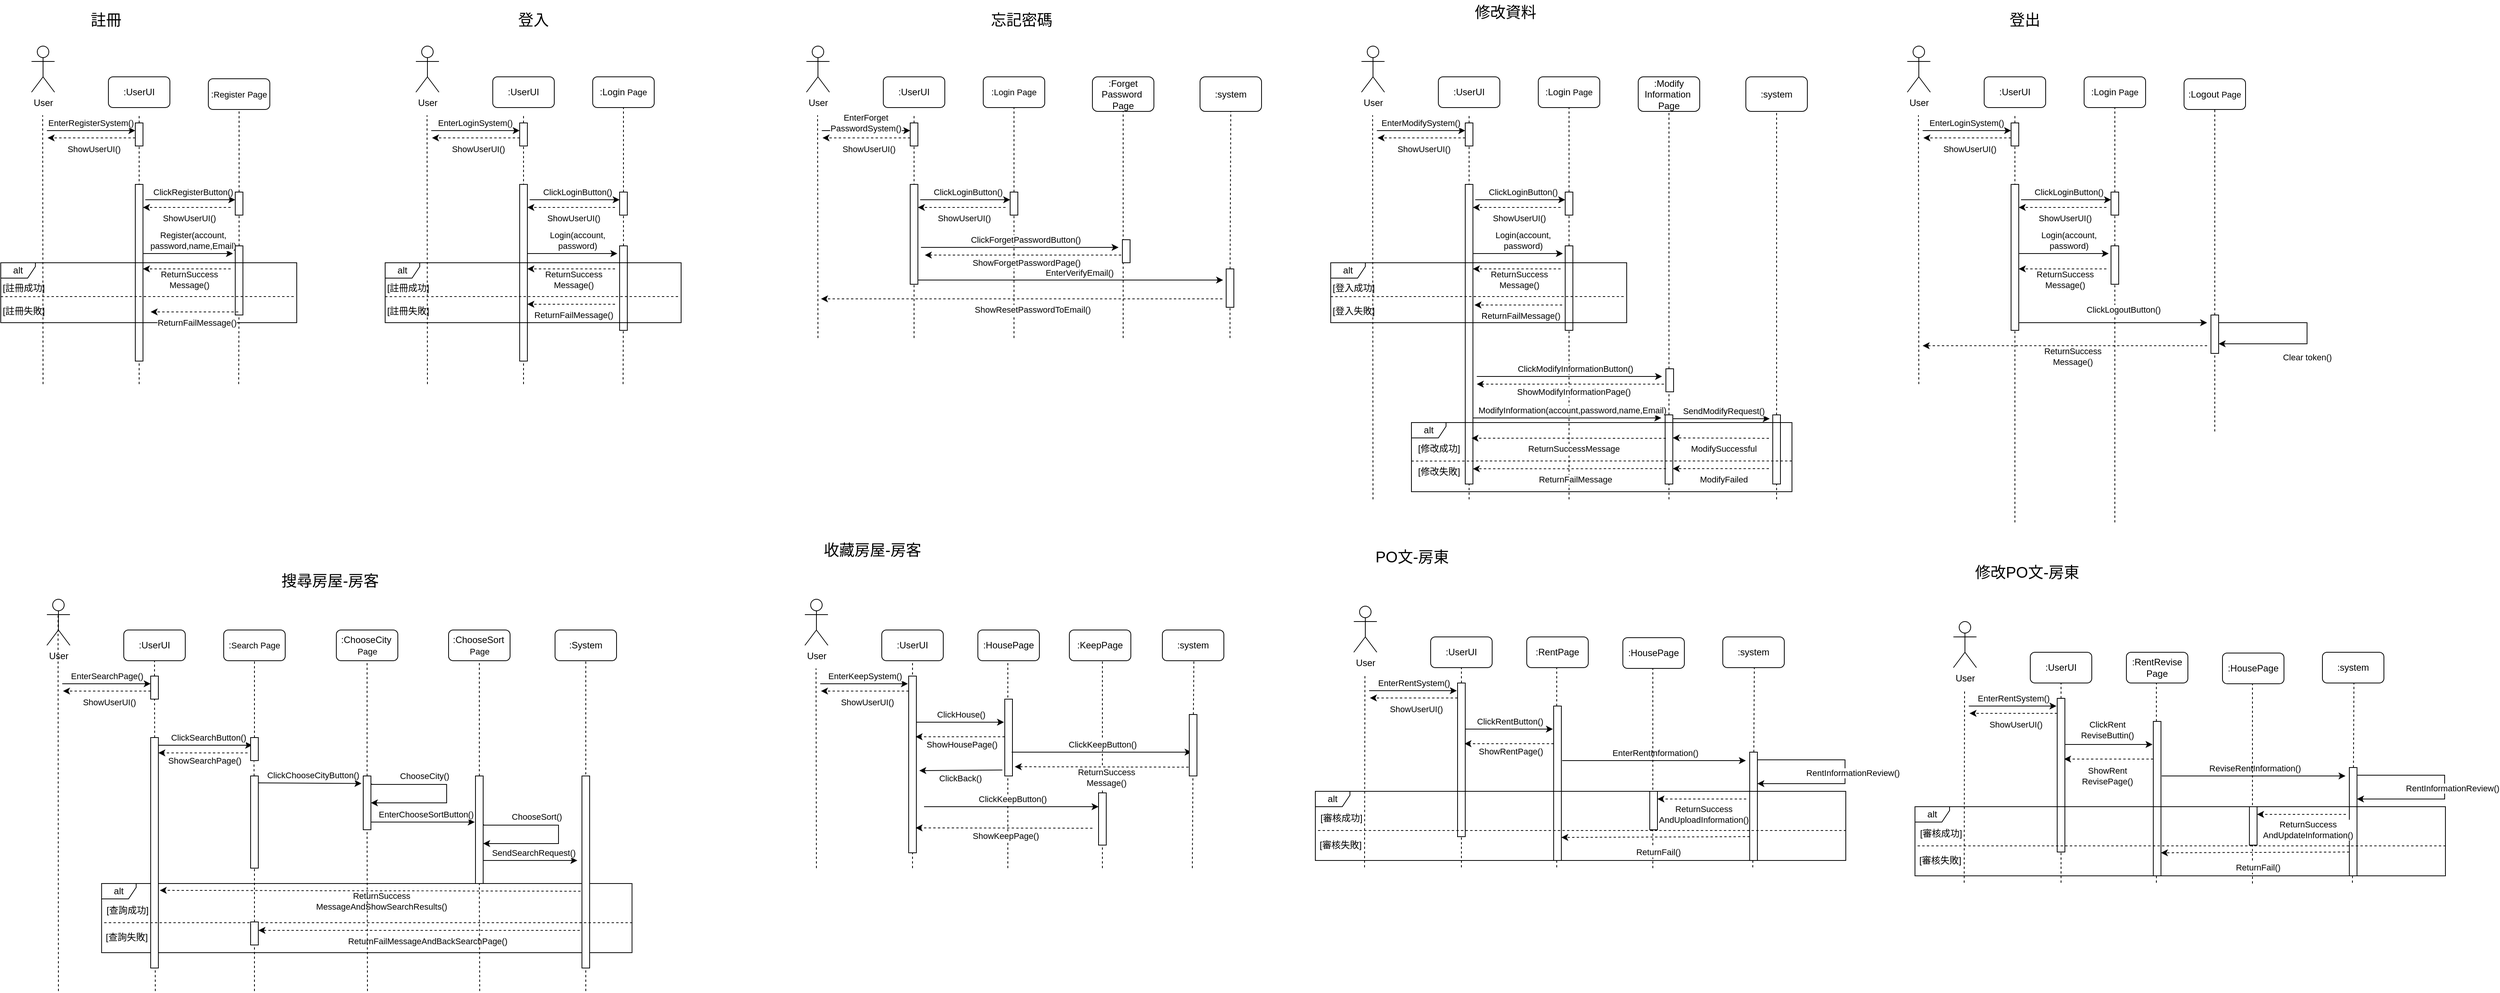 <mxfile version="22.0.3" type="device">
  <diagram name="第1頁" id="RSBEpMBs8AiLDluXtR-K">
    <mxGraphModel dx="1036" dy="614" grid="1" gridSize="10" guides="1" tooltips="1" connect="1" arrows="1" fold="1" page="1" pageScale="1" pageWidth="827" pageHeight="1169" math="0" shadow="0">
      <root>
        <mxCell id="0" />
        <mxCell id="1" parent="0" />
        <mxCell id="vbGfuvybAaN1K-2_PYyb-240" value="alt" style="shape=umlFrame;whiteSpace=wrap;html=1;pointerEvents=0;width=45;height=20;" parent="1" vertex="1">
          <mxGeometry x="181.15" y="1190" width="690" height="90" as="geometry" />
        </mxCell>
        <mxCell id="vbGfuvybAaN1K-2_PYyb-241" value="User" style="shape=umlActor;verticalLabelPosition=bottom;verticalAlign=top;html=1;outlineConnect=0;" parent="1" vertex="1">
          <mxGeometry x="90" y="100" width="30" height="60" as="geometry" />
        </mxCell>
        <mxCell id="vbGfuvybAaN1K-2_PYyb-242" value="" style="endArrow=none;dashed=1;html=1;rounded=0;" parent="1" edge="1">
          <mxGeometry width="50" height="50" relative="1" as="geometry">
            <mxPoint x="105" y="540" as="sourcePoint" />
            <mxPoint x="104.5" y="190" as="targetPoint" />
          </mxGeometry>
        </mxCell>
        <mxCell id="vbGfuvybAaN1K-2_PYyb-243" value=":UserUI" style="rounded=1;whiteSpace=wrap;html=1;" parent="1" vertex="1">
          <mxGeometry x="190" y="140" width="80" height="40" as="geometry" />
        </mxCell>
        <mxCell id="vbGfuvybAaN1K-2_PYyb-244" value="EnterRegisterSystem()" style="endArrow=classic;html=1;rounded=0;entryX=0;entryY=0.333;entryDx=0;entryDy=0;entryPerimeter=0;" parent="1" target="vbGfuvybAaN1K-2_PYyb-247" edge="1">
          <mxGeometry y="10" width="50" height="50" relative="1" as="geometry">
            <mxPoint x="110" y="210" as="sourcePoint" />
            <mxPoint x="220" y="210" as="targetPoint" />
            <mxPoint as="offset" />
          </mxGeometry>
        </mxCell>
        <mxCell id="vbGfuvybAaN1K-2_PYyb-245" value="" style="endArrow=none;dashed=1;html=1;rounded=0;" parent="1" source="vbGfuvybAaN1K-2_PYyb-247" edge="1">
          <mxGeometry width="50" height="50" relative="1" as="geometry">
            <mxPoint x="230" y="540" as="sourcePoint" />
            <mxPoint x="230" y="190" as="targetPoint" />
          </mxGeometry>
        </mxCell>
        <mxCell id="vbGfuvybAaN1K-2_PYyb-246" value="" style="endArrow=none;dashed=1;html=1;rounded=0;" parent="1" target="vbGfuvybAaN1K-2_PYyb-247" edge="1">
          <mxGeometry width="50" height="50" relative="1" as="geometry">
            <mxPoint x="230" y="540" as="sourcePoint" />
            <mxPoint x="230" y="190" as="targetPoint" />
          </mxGeometry>
        </mxCell>
        <mxCell id="vbGfuvybAaN1K-2_PYyb-247" value="" style="rounded=0;whiteSpace=wrap;html=1;" parent="1" vertex="1">
          <mxGeometry x="225" y="200" width="10" height="30" as="geometry" />
        </mxCell>
        <mxCell id="vbGfuvybAaN1K-2_PYyb-248" value="ShowUserUI()" style="endArrow=classic;html=1;rounded=0;dashed=1;" parent="1" edge="1">
          <mxGeometry x="-0.053" y="14" width="50" height="50" relative="1" as="geometry">
            <mxPoint x="225" y="219.5" as="sourcePoint" />
            <mxPoint x="111" y="219.5" as="targetPoint" />
            <mxPoint as="offset" />
          </mxGeometry>
        </mxCell>
        <mxCell id="vbGfuvybAaN1K-2_PYyb-249" value=":&lt;span style=&quot;font-size: 11px; text-wrap: nowrap; background-color: rgb(255, 255, 255);&quot;&gt;Register Page&lt;/span&gt;" style="rounded=1;whiteSpace=wrap;html=1;" parent="1" vertex="1">
          <mxGeometry x="320" y="142.5" width="80" height="40" as="geometry" />
        </mxCell>
        <mxCell id="vbGfuvybAaN1K-2_PYyb-250" value="" style="rounded=0;whiteSpace=wrap;html=1;" parent="1" vertex="1">
          <mxGeometry x="225" y="280" width="10" height="230" as="geometry" />
        </mxCell>
        <mxCell id="vbGfuvybAaN1K-2_PYyb-251" value="" style="endArrow=none;dashed=1;html=1;rounded=0;" parent="1" source="vbGfuvybAaN1K-2_PYyb-253" target="vbGfuvybAaN1K-2_PYyb-249" edge="1">
          <mxGeometry width="50" height="50" relative="1" as="geometry">
            <mxPoint x="359.5" y="540" as="sourcePoint" />
            <mxPoint x="359.5" y="240" as="targetPoint" />
          </mxGeometry>
        </mxCell>
        <mxCell id="vbGfuvybAaN1K-2_PYyb-252" value="" style="endArrow=none;dashed=1;html=1;rounded=0;" parent="1" source="vbGfuvybAaN1K-2_PYyb-258" target="vbGfuvybAaN1K-2_PYyb-253" edge="1">
          <mxGeometry width="50" height="50" relative="1" as="geometry">
            <mxPoint x="359.5" y="540" as="sourcePoint" />
            <mxPoint x="359.5" y="240" as="targetPoint" />
          </mxGeometry>
        </mxCell>
        <mxCell id="vbGfuvybAaN1K-2_PYyb-253" value="" style="rounded=0;whiteSpace=wrap;html=1;" parent="1" vertex="1">
          <mxGeometry x="355" y="290" width="10" height="30" as="geometry" />
        </mxCell>
        <mxCell id="vbGfuvybAaN1K-2_PYyb-254" value="ClickRegisterButton()" style="endArrow=classic;html=1;rounded=0;exitX=1.1;exitY=0.048;exitDx=0;exitDy=0;exitPerimeter=0;entryX=0;entryY=0;entryDx=0;entryDy=0;" parent="1" edge="1">
          <mxGeometry x="0.06" y="10" width="50" height="50" relative="1" as="geometry">
            <mxPoint x="238" y="300.04" as="sourcePoint" />
            <mxPoint x="355" y="300" as="targetPoint" />
            <mxPoint as="offset" />
          </mxGeometry>
        </mxCell>
        <mxCell id="vbGfuvybAaN1K-2_PYyb-255" value="ShowUserUI()" style="endArrow=classic;html=1;rounded=0;dashed=1;" parent="1" edge="1">
          <mxGeometry x="-0.053" y="14" width="50" height="50" relative="1" as="geometry">
            <mxPoint x="349" y="310" as="sourcePoint" />
            <mxPoint x="235" y="310" as="targetPoint" />
            <mxPoint as="offset" />
          </mxGeometry>
        </mxCell>
        <mxCell id="vbGfuvybAaN1K-2_PYyb-256" value="Register(account,&lt;div&gt;password,name,Email)&lt;/div&gt;" style="endArrow=classic;html=1;rounded=0;exitX=1.1;exitY=0.048;exitDx=0;exitDy=0;exitPerimeter=0;entryX=0;entryY=0;entryDx=0;entryDy=0;" parent="1" edge="1">
          <mxGeometry x="0.111" y="17" width="50" height="50" relative="1" as="geometry">
            <mxPoint x="235" y="370.04" as="sourcePoint" />
            <mxPoint x="352" y="370" as="targetPoint" />
            <mxPoint as="offset" />
          </mxGeometry>
        </mxCell>
        <mxCell id="vbGfuvybAaN1K-2_PYyb-257" value="" style="endArrow=none;dashed=1;html=1;rounded=0;" parent="1" target="vbGfuvybAaN1K-2_PYyb-258" edge="1">
          <mxGeometry width="50" height="50" relative="1" as="geometry">
            <mxPoint x="359.5" y="540" as="sourcePoint" />
            <mxPoint x="360" y="320" as="targetPoint" />
          </mxGeometry>
        </mxCell>
        <mxCell id="vbGfuvybAaN1K-2_PYyb-258" value="" style="rounded=0;whiteSpace=wrap;html=1;" parent="1" vertex="1">
          <mxGeometry x="355" y="360" width="10" height="90" as="geometry" />
        </mxCell>
        <mxCell id="vbGfuvybAaN1K-2_PYyb-259" value="alt" style="shape=umlFrame;whiteSpace=wrap;html=1;pointerEvents=0;width=45;height=20;" parent="1" vertex="1">
          <mxGeometry x="50" y="382" width="385" height="78" as="geometry" />
        </mxCell>
        <mxCell id="vbGfuvybAaN1K-2_PYyb-260" value="" style="endArrow=none;dashed=1;html=1;rounded=0;exitX=0.005;exitY=0.557;exitDx=0;exitDy=0;exitPerimeter=0;entryX=0.998;entryY=0.556;entryDx=0;entryDy=0;entryPerimeter=0;" parent="1" edge="1">
          <mxGeometry width="50" height="50" relative="1" as="geometry">
            <mxPoint x="50.005" y="426.076" as="sourcePoint" />
            <mxPoint x="432.31" y="425.998" as="targetPoint" />
          </mxGeometry>
        </mxCell>
        <mxCell id="vbGfuvybAaN1K-2_PYyb-261" value="ReturnSuccess&lt;div&gt;Message()&lt;/div&gt;" style="endArrow=classic;html=1;rounded=0;dashed=1;" parent="1" edge="1">
          <mxGeometry x="-0.053" y="14" width="50" height="50" relative="1" as="geometry">
            <mxPoint x="349" y="390" as="sourcePoint" />
            <mxPoint x="235" y="390" as="targetPoint" />
            <mxPoint as="offset" />
          </mxGeometry>
        </mxCell>
        <mxCell id="vbGfuvybAaN1K-2_PYyb-262" value="ReturnFailMessageAndBackSearchPage()" style="endArrow=classic;html=1;rounded=0;dashed=1;" parent="1" edge="1">
          <mxGeometry x="-0.053" y="14" width="50" height="50" relative="1" as="geometry">
            <mxPoint x="803.15" y="1251" as="sourcePoint" />
            <mxPoint x="385.15" y="1251" as="targetPoint" />
            <mxPoint as="offset" />
          </mxGeometry>
        </mxCell>
        <mxCell id="vbGfuvybAaN1K-2_PYyb-263" value="[註冊成功]" style="text;html=1;align=center;verticalAlign=middle;whiteSpace=wrap;rounded=0;" parent="1" vertex="1">
          <mxGeometry x="50" y="400" width="60" height="30" as="geometry" />
        </mxCell>
        <mxCell id="vbGfuvybAaN1K-2_PYyb-264" value="[註冊失敗]" style="text;html=1;align=center;verticalAlign=middle;whiteSpace=wrap;rounded=0;" parent="1" vertex="1">
          <mxGeometry x="50" y="430" width="60" height="30" as="geometry" />
        </mxCell>
        <mxCell id="vbGfuvybAaN1K-2_PYyb-265" value="User" style="shape=umlActor;verticalLabelPosition=bottom;verticalAlign=top;html=1;outlineConnect=0;" parent="1" vertex="1">
          <mxGeometry x="590" y="100" width="30" height="60" as="geometry" />
        </mxCell>
        <mxCell id="vbGfuvybAaN1K-2_PYyb-266" value="" style="endArrow=none;dashed=1;html=1;rounded=0;" parent="1" edge="1">
          <mxGeometry width="50" height="50" relative="1" as="geometry">
            <mxPoint x="605" y="540" as="sourcePoint" />
            <mxPoint x="604.5" y="190" as="targetPoint" />
          </mxGeometry>
        </mxCell>
        <mxCell id="vbGfuvybAaN1K-2_PYyb-267" value=":UserUI" style="rounded=1;whiteSpace=wrap;html=1;" parent="1" vertex="1">
          <mxGeometry x="690" y="140" width="80" height="40" as="geometry" />
        </mxCell>
        <mxCell id="vbGfuvybAaN1K-2_PYyb-268" value="EnterLoginSystem()" style="endArrow=classic;html=1;rounded=0;entryX=0;entryY=0.333;entryDx=0;entryDy=0;entryPerimeter=0;" parent="1" target="vbGfuvybAaN1K-2_PYyb-271" edge="1">
          <mxGeometry y="10" width="50" height="50" relative="1" as="geometry">
            <mxPoint x="610" y="210" as="sourcePoint" />
            <mxPoint x="720" y="210" as="targetPoint" />
            <mxPoint as="offset" />
          </mxGeometry>
        </mxCell>
        <mxCell id="vbGfuvybAaN1K-2_PYyb-269" value="" style="endArrow=none;dashed=1;html=1;rounded=0;" parent="1" source="vbGfuvybAaN1K-2_PYyb-271" edge="1">
          <mxGeometry width="50" height="50" relative="1" as="geometry">
            <mxPoint x="730" y="540" as="sourcePoint" />
            <mxPoint x="730" y="190" as="targetPoint" />
          </mxGeometry>
        </mxCell>
        <mxCell id="vbGfuvybAaN1K-2_PYyb-270" value="" style="endArrow=none;dashed=1;html=1;rounded=0;" parent="1" target="vbGfuvybAaN1K-2_PYyb-271" edge="1">
          <mxGeometry width="50" height="50" relative="1" as="geometry">
            <mxPoint x="730" y="540" as="sourcePoint" />
            <mxPoint x="730" y="190" as="targetPoint" />
          </mxGeometry>
        </mxCell>
        <mxCell id="vbGfuvybAaN1K-2_PYyb-271" value="" style="rounded=0;whiteSpace=wrap;html=1;" parent="1" vertex="1">
          <mxGeometry x="725" y="200" width="10" height="30" as="geometry" />
        </mxCell>
        <mxCell id="vbGfuvybAaN1K-2_PYyb-272" value="ShowUserUI()" style="endArrow=classic;html=1;rounded=0;dashed=1;" parent="1" edge="1">
          <mxGeometry x="-0.053" y="14" width="50" height="50" relative="1" as="geometry">
            <mxPoint x="725" y="219.5" as="sourcePoint" />
            <mxPoint x="611" y="219.5" as="targetPoint" />
            <mxPoint as="offset" />
          </mxGeometry>
        </mxCell>
        <mxCell id="vbGfuvybAaN1K-2_PYyb-273" value=":Login&lt;span style=&quot;font-size: 11px; text-wrap: nowrap; background-color: rgb(255, 255, 255);&quot;&gt;&amp;nbsp;Page&lt;/span&gt;" style="rounded=1;whiteSpace=wrap;html=1;" parent="1" vertex="1">
          <mxGeometry x="820" y="140" width="80" height="40" as="geometry" />
        </mxCell>
        <mxCell id="vbGfuvybAaN1K-2_PYyb-274" value="" style="rounded=0;whiteSpace=wrap;html=1;" parent="1" vertex="1">
          <mxGeometry x="725" y="280" width="10" height="230" as="geometry" />
        </mxCell>
        <mxCell id="vbGfuvybAaN1K-2_PYyb-275" value="" style="endArrow=none;dashed=1;html=1;rounded=0;" parent="1" source="vbGfuvybAaN1K-2_PYyb-277" target="vbGfuvybAaN1K-2_PYyb-273" edge="1">
          <mxGeometry width="50" height="50" relative="1" as="geometry">
            <mxPoint x="859.5" y="540" as="sourcePoint" />
            <mxPoint x="859.5" y="240" as="targetPoint" />
          </mxGeometry>
        </mxCell>
        <mxCell id="vbGfuvybAaN1K-2_PYyb-276" value="" style="endArrow=none;dashed=1;html=1;rounded=0;" parent="1" source="vbGfuvybAaN1K-2_PYyb-282" target="vbGfuvybAaN1K-2_PYyb-277" edge="1">
          <mxGeometry width="50" height="50" relative="1" as="geometry">
            <mxPoint x="859.5" y="540" as="sourcePoint" />
            <mxPoint x="859.5" y="240" as="targetPoint" />
          </mxGeometry>
        </mxCell>
        <mxCell id="vbGfuvybAaN1K-2_PYyb-277" value="" style="rounded=0;whiteSpace=wrap;html=1;" parent="1" vertex="1">
          <mxGeometry x="855" y="290" width="10" height="30" as="geometry" />
        </mxCell>
        <mxCell id="vbGfuvybAaN1K-2_PYyb-278" value="ClickLoginButton()" style="endArrow=classic;html=1;rounded=0;exitX=1.1;exitY=0.048;exitDx=0;exitDy=0;exitPerimeter=0;entryX=0;entryY=0;entryDx=0;entryDy=0;" parent="1" edge="1">
          <mxGeometry x="0.06" y="10" width="50" height="50" relative="1" as="geometry">
            <mxPoint x="738" y="300.04" as="sourcePoint" />
            <mxPoint x="855" y="300" as="targetPoint" />
            <mxPoint as="offset" />
          </mxGeometry>
        </mxCell>
        <mxCell id="vbGfuvybAaN1K-2_PYyb-279" value="ShowUserUI()" style="endArrow=classic;html=1;rounded=0;dashed=1;" parent="1" edge="1">
          <mxGeometry x="-0.053" y="14" width="50" height="50" relative="1" as="geometry">
            <mxPoint x="849" y="310" as="sourcePoint" />
            <mxPoint x="735" y="310" as="targetPoint" />
            <mxPoint as="offset" />
          </mxGeometry>
        </mxCell>
        <mxCell id="vbGfuvybAaN1K-2_PYyb-280" value="Login(account,&lt;div&gt;password)&lt;/div&gt;" style="endArrow=classic;html=1;rounded=0;exitX=1.1;exitY=0.048;exitDx=0;exitDy=0;exitPerimeter=0;entryX=0;entryY=0;entryDx=0;entryDy=0;" parent="1" edge="1">
          <mxGeometry x="0.111" y="17" width="50" height="50" relative="1" as="geometry">
            <mxPoint x="735" y="370.04" as="sourcePoint" />
            <mxPoint x="852" y="370" as="targetPoint" />
            <mxPoint as="offset" />
          </mxGeometry>
        </mxCell>
        <mxCell id="vbGfuvybAaN1K-2_PYyb-281" value="" style="endArrow=none;dashed=1;html=1;rounded=0;" parent="1" target="vbGfuvybAaN1K-2_PYyb-282" edge="1">
          <mxGeometry width="50" height="50" relative="1" as="geometry">
            <mxPoint x="859.5" y="540" as="sourcePoint" />
            <mxPoint x="860" y="320" as="targetPoint" />
          </mxGeometry>
        </mxCell>
        <mxCell id="vbGfuvybAaN1K-2_PYyb-282" value="" style="rounded=0;whiteSpace=wrap;html=1;" parent="1" vertex="1">
          <mxGeometry x="855" y="360" width="10" height="110" as="geometry" />
        </mxCell>
        <mxCell id="vbGfuvybAaN1K-2_PYyb-283" value="alt" style="shape=umlFrame;whiteSpace=wrap;html=1;pointerEvents=0;width=45;height=20;" parent="1" vertex="1">
          <mxGeometry x="550" y="382" width="385" height="78" as="geometry" />
        </mxCell>
        <mxCell id="vbGfuvybAaN1K-2_PYyb-284" value="" style="endArrow=none;dashed=1;html=1;rounded=0;exitX=0.005;exitY=0.557;exitDx=0;exitDy=0;exitPerimeter=0;entryX=0.998;entryY=0.556;entryDx=0;entryDy=0;entryPerimeter=0;" parent="1" edge="1">
          <mxGeometry width="50" height="50" relative="1" as="geometry">
            <mxPoint x="550.005" y="426.076" as="sourcePoint" />
            <mxPoint x="932.31" y="425.998" as="targetPoint" />
          </mxGeometry>
        </mxCell>
        <mxCell id="vbGfuvybAaN1K-2_PYyb-285" value="ReturnSuccess&lt;div&gt;Message()&lt;/div&gt;" style="endArrow=classic;html=1;rounded=0;dashed=1;" parent="1" edge="1">
          <mxGeometry x="-0.053" y="14" width="50" height="50" relative="1" as="geometry">
            <mxPoint x="849" y="390" as="sourcePoint" />
            <mxPoint x="735" y="390" as="targetPoint" />
            <mxPoint as="offset" />
          </mxGeometry>
        </mxCell>
        <mxCell id="vbGfuvybAaN1K-2_PYyb-286" value="ReturnFailMessage()" style="endArrow=classic;html=1;rounded=0;dashed=1;" parent="1" edge="1">
          <mxGeometry x="-0.053" y="14" width="50" height="50" relative="1" as="geometry">
            <mxPoint x="849" y="436" as="sourcePoint" />
            <mxPoint x="735" y="436" as="targetPoint" />
            <mxPoint as="offset" />
          </mxGeometry>
        </mxCell>
        <mxCell id="vbGfuvybAaN1K-2_PYyb-287" value="[註冊成功]" style="text;html=1;align=center;verticalAlign=middle;whiteSpace=wrap;rounded=0;" parent="1" vertex="1">
          <mxGeometry x="550" y="400" width="60" height="30" as="geometry" />
        </mxCell>
        <mxCell id="vbGfuvybAaN1K-2_PYyb-288" value="[註冊失敗]" style="text;html=1;align=center;verticalAlign=middle;whiteSpace=wrap;rounded=0;" parent="1" vertex="1">
          <mxGeometry x="550" y="430" width="60" height="30" as="geometry" />
        </mxCell>
        <mxCell id="vbGfuvybAaN1K-2_PYyb-289" value="User" style="shape=umlActor;verticalLabelPosition=bottom;verticalAlign=top;html=1;outlineConnect=0;" parent="1" vertex="1">
          <mxGeometry x="1098" y="100" width="30" height="60" as="geometry" />
        </mxCell>
        <mxCell id="vbGfuvybAaN1K-2_PYyb-290" value="" style="endArrow=none;dashed=1;html=1;rounded=0;" parent="1" edge="1">
          <mxGeometry width="50" height="50" relative="1" as="geometry">
            <mxPoint x="1113" y="480" as="sourcePoint" />
            <mxPoint x="1112.5" y="190" as="targetPoint" />
          </mxGeometry>
        </mxCell>
        <mxCell id="vbGfuvybAaN1K-2_PYyb-291" value=":UserUI" style="rounded=1;whiteSpace=wrap;html=1;" parent="1" vertex="1">
          <mxGeometry x="1198" y="140" width="80" height="40" as="geometry" />
        </mxCell>
        <mxCell id="vbGfuvybAaN1K-2_PYyb-292" value="EnterForget&lt;div&gt;PasswordSystem()&lt;/div&gt;" style="endArrow=classic;html=1;rounded=0;entryX=0;entryY=0.333;entryDx=0;entryDy=0;entryPerimeter=0;" parent="1" target="vbGfuvybAaN1K-2_PYyb-295" edge="1">
          <mxGeometry y="10" width="50" height="50" relative="1" as="geometry">
            <mxPoint x="1118" y="210" as="sourcePoint" />
            <mxPoint x="1228" y="210" as="targetPoint" />
            <mxPoint as="offset" />
          </mxGeometry>
        </mxCell>
        <mxCell id="vbGfuvybAaN1K-2_PYyb-293" value="" style="endArrow=none;dashed=1;html=1;rounded=0;" parent="1" source="vbGfuvybAaN1K-2_PYyb-295" edge="1">
          <mxGeometry width="50" height="50" relative="1" as="geometry">
            <mxPoint x="1238" y="540" as="sourcePoint" />
            <mxPoint x="1238" y="190" as="targetPoint" />
          </mxGeometry>
        </mxCell>
        <mxCell id="vbGfuvybAaN1K-2_PYyb-294" value="" style="endArrow=none;dashed=1;html=1;rounded=0;" parent="1" target="vbGfuvybAaN1K-2_PYyb-295" edge="1">
          <mxGeometry width="50" height="50" relative="1" as="geometry">
            <mxPoint x="1238" y="480" as="sourcePoint" />
            <mxPoint x="1238" y="190" as="targetPoint" />
          </mxGeometry>
        </mxCell>
        <mxCell id="vbGfuvybAaN1K-2_PYyb-295" value="" style="rounded=0;whiteSpace=wrap;html=1;" parent="1" vertex="1">
          <mxGeometry x="1233" y="200" width="10" height="30" as="geometry" />
        </mxCell>
        <mxCell id="vbGfuvybAaN1K-2_PYyb-296" value="ShowUserUI()" style="endArrow=classic;html=1;rounded=0;dashed=1;" parent="1" edge="1">
          <mxGeometry x="-0.053" y="14" width="50" height="50" relative="1" as="geometry">
            <mxPoint x="1233" y="219.5" as="sourcePoint" />
            <mxPoint x="1119" y="219.5" as="targetPoint" />
            <mxPoint as="offset" />
          </mxGeometry>
        </mxCell>
        <mxCell id="vbGfuvybAaN1K-2_PYyb-297" value=":&lt;span style=&quot;font-size: 11px; text-wrap: nowrap; background-color: rgb(255, 255, 255);&quot;&gt;Login Page&lt;/span&gt;" style="rounded=1;whiteSpace=wrap;html=1;" parent="1" vertex="1">
          <mxGeometry x="1328" y="140" width="80" height="40" as="geometry" />
        </mxCell>
        <mxCell id="vbGfuvybAaN1K-2_PYyb-298" value="" style="rounded=0;whiteSpace=wrap;html=1;" parent="1" vertex="1">
          <mxGeometry x="1233" y="280" width="10" height="130" as="geometry" />
        </mxCell>
        <mxCell id="vbGfuvybAaN1K-2_PYyb-299" value="" style="endArrow=none;dashed=1;html=1;rounded=0;" parent="1" source="vbGfuvybAaN1K-2_PYyb-301" target="vbGfuvybAaN1K-2_PYyb-297" edge="1">
          <mxGeometry width="50" height="50" relative="1" as="geometry">
            <mxPoint x="1367.5" y="540" as="sourcePoint" />
            <mxPoint x="1367.5" y="240" as="targetPoint" />
          </mxGeometry>
        </mxCell>
        <mxCell id="vbGfuvybAaN1K-2_PYyb-300" value="" style="endArrow=none;dashed=1;html=1;rounded=0;" parent="1" target="vbGfuvybAaN1K-2_PYyb-301" edge="1">
          <mxGeometry width="50" height="50" relative="1" as="geometry">
            <mxPoint x="1368" y="480" as="sourcePoint" />
            <mxPoint x="1367.5" y="240" as="targetPoint" />
          </mxGeometry>
        </mxCell>
        <mxCell id="vbGfuvybAaN1K-2_PYyb-301" value="" style="rounded=0;whiteSpace=wrap;html=1;" parent="1" vertex="1">
          <mxGeometry x="1363" y="290" width="10" height="30" as="geometry" />
        </mxCell>
        <mxCell id="vbGfuvybAaN1K-2_PYyb-302" value="ClickLoginButton()" style="endArrow=classic;html=1;rounded=0;exitX=1.1;exitY=0.048;exitDx=0;exitDy=0;exitPerimeter=0;entryX=0;entryY=0;entryDx=0;entryDy=0;" parent="1" edge="1">
          <mxGeometry x="0.06" y="10" width="50" height="50" relative="1" as="geometry">
            <mxPoint x="1246" y="300.04" as="sourcePoint" />
            <mxPoint x="1363" y="300" as="targetPoint" />
            <mxPoint as="offset" />
          </mxGeometry>
        </mxCell>
        <mxCell id="vbGfuvybAaN1K-2_PYyb-303" value="ShowUserUI()" style="endArrow=classic;html=1;rounded=0;dashed=1;" parent="1" edge="1">
          <mxGeometry x="-0.053" y="14" width="50" height="50" relative="1" as="geometry">
            <mxPoint x="1357" y="310" as="sourcePoint" />
            <mxPoint x="1243" y="310" as="targetPoint" />
            <mxPoint as="offset" />
          </mxGeometry>
        </mxCell>
        <mxCell id="vbGfuvybAaN1K-2_PYyb-308" value=":&lt;span style=&quot;text-wrap: nowrap;&quot;&gt;Forget&lt;/span&gt;&lt;div&gt;&lt;span style=&quot;text-wrap: nowrap; background-color: initial;&quot;&gt;Password&amp;nbsp;&lt;/span&gt;&lt;div&gt;&lt;span style=&quot;text-wrap: nowrap;&quot;&gt;Page&lt;/span&gt;&lt;/div&gt;&lt;/div&gt;" style="rounded=1;whiteSpace=wrap;html=1;" parent="1" vertex="1">
          <mxGeometry x="1470" y="140" width="80" height="45" as="geometry" />
        </mxCell>
        <mxCell id="vbGfuvybAaN1K-2_PYyb-309" value="" style="endArrow=none;dashed=1;html=1;rounded=0;entryX=0.5;entryY=1;entryDx=0;entryDy=0;" parent="1" target="vbGfuvybAaN1K-2_PYyb-308" edge="1">
          <mxGeometry width="50" height="50" relative="1" as="geometry">
            <mxPoint x="1510" y="480" as="sourcePoint" />
            <mxPoint x="1510" y="450" as="targetPoint" />
          </mxGeometry>
        </mxCell>
        <mxCell id="vbGfuvybAaN1K-2_PYyb-310" value="ClickForgetPasswordButton()" style="endArrow=classic;html=1;rounded=0;exitX=1.1;exitY=0.048;exitDx=0;exitDy=0;exitPerimeter=0;" parent="1" edge="1">
          <mxGeometry x="0.058" y="10" width="50" height="50" relative="1" as="geometry">
            <mxPoint x="1247" y="362.04" as="sourcePoint" />
            <mxPoint x="1504" y="362" as="targetPoint" />
            <mxPoint as="offset" />
          </mxGeometry>
        </mxCell>
        <mxCell id="vbGfuvybAaN1K-2_PYyb-311" value="" style="rounded=0;whiteSpace=wrap;html=1;" parent="1" vertex="1">
          <mxGeometry x="1509" y="352" width="10" height="30" as="geometry" />
        </mxCell>
        <mxCell id="vbGfuvybAaN1K-2_PYyb-312" value="User" style="shape=umlActor;verticalLabelPosition=bottom;verticalAlign=top;html=1;outlineConnect=0;" parent="1" vertex="1">
          <mxGeometry x="110" y="820" width="30" height="60" as="geometry" />
        </mxCell>
        <mxCell id="vbGfuvybAaN1K-2_PYyb-313" value="ShowForgetPasswordPage()" style="endArrow=none;html=1;rounded=0;exitX=1.1;exitY=0.048;exitDx=0;exitDy=0;exitPerimeter=0;endFill=0;startArrow=classic;startFill=1;dashed=1;" parent="1" edge="1">
          <mxGeometry x="0.027" y="-10" width="50" height="50" relative="1" as="geometry">
            <mxPoint x="1252" y="372.04" as="sourcePoint" />
            <mxPoint x="1509" y="372" as="targetPoint" />
            <mxPoint as="offset" />
          </mxGeometry>
        </mxCell>
        <mxCell id="vbGfuvybAaN1K-2_PYyb-314" value="" style="endArrow=none;dashed=1;html=1;rounded=0;" parent="1" edge="1">
          <mxGeometry width="50" height="50" relative="1" as="geometry">
            <mxPoint x="125" y="1330" as="sourcePoint" />
            <mxPoint x="124.5" y="840" as="targetPoint" />
          </mxGeometry>
        </mxCell>
        <mxCell id="vbGfuvybAaN1K-2_PYyb-315" value=":UserUI" style="rounded=1;whiteSpace=wrap;html=1;" parent="1" vertex="1">
          <mxGeometry x="210" y="860" width="80" height="40" as="geometry" />
        </mxCell>
        <mxCell id="vbGfuvybAaN1K-2_PYyb-316" value="EnterSearchPage()" style="endArrow=classic;html=1;rounded=0;entryX=0;entryY=0.333;entryDx=0;entryDy=0;entryPerimeter=0;" parent="1" target="vbGfuvybAaN1K-2_PYyb-319" edge="1">
          <mxGeometry x="0.009" y="10" width="50" height="50" relative="1" as="geometry">
            <mxPoint x="130" y="930" as="sourcePoint" />
            <mxPoint x="240" y="930" as="targetPoint" />
            <mxPoint as="offset" />
          </mxGeometry>
        </mxCell>
        <mxCell id="vbGfuvybAaN1K-2_PYyb-317" value="" style="endArrow=none;dashed=1;html=1;rounded=0;" parent="1" source="vbGfuvybAaN1K-2_PYyb-319" target="vbGfuvybAaN1K-2_PYyb-315" edge="1">
          <mxGeometry width="50" height="50" relative="1" as="geometry">
            <mxPoint x="250" y="1260" as="sourcePoint" />
            <mxPoint x="250" y="910" as="targetPoint" />
          </mxGeometry>
        </mxCell>
        <mxCell id="vbGfuvybAaN1K-2_PYyb-318" value="" style="endArrow=none;dashed=1;html=1;rounded=0;" parent="1" target="vbGfuvybAaN1K-2_PYyb-319" edge="1">
          <mxGeometry width="50" height="50" relative="1" as="geometry">
            <mxPoint x="251" y="1330" as="sourcePoint" />
            <mxPoint x="250" y="910" as="targetPoint" />
          </mxGeometry>
        </mxCell>
        <mxCell id="vbGfuvybAaN1K-2_PYyb-319" value="" style="rounded=0;whiteSpace=wrap;html=1;" parent="1" vertex="1">
          <mxGeometry x="245" y="920" width="10" height="30" as="geometry" />
        </mxCell>
        <mxCell id="vbGfuvybAaN1K-2_PYyb-320" value="ShowUserUI()" style="endArrow=classic;html=1;rounded=0;dashed=1;" parent="1" edge="1">
          <mxGeometry x="-0.053" y="14" width="50" height="50" relative="1" as="geometry">
            <mxPoint x="245" y="939.5" as="sourcePoint" />
            <mxPoint x="131" y="939.5" as="targetPoint" />
            <mxPoint as="offset" />
          </mxGeometry>
        </mxCell>
        <mxCell id="vbGfuvybAaN1K-2_PYyb-321" value=":&lt;span style=&quot;font-size: 11px; text-wrap: nowrap; background-color: rgb(255, 255, 255);&quot;&gt;Search&lt;/span&gt;&lt;span style=&quot;font-size: 11px; text-wrap: nowrap; background-color: rgb(255, 255, 255);&quot;&gt;&amp;nbsp;&lt;/span&gt;&lt;span style=&quot;background-color: rgb(255, 255, 255); font-size: 11px; text-wrap: nowrap;&quot;&gt;Page&lt;/span&gt;" style="rounded=1;whiteSpace=wrap;html=1;" parent="1" vertex="1">
          <mxGeometry x="340" y="860" width="80" height="40" as="geometry" />
        </mxCell>
        <mxCell id="vbGfuvybAaN1K-2_PYyb-322" value="" style="rounded=0;whiteSpace=wrap;html=1;" parent="1" vertex="1">
          <mxGeometry x="245" y="1000" width="10" height="300" as="geometry" />
        </mxCell>
        <mxCell id="vbGfuvybAaN1K-2_PYyb-323" value="" style="endArrow=none;dashed=1;html=1;rounded=0;" parent="1" source="hhbA0WCjUp_SG_yH-NSP-52" target="vbGfuvybAaN1K-2_PYyb-402" edge="1">
          <mxGeometry width="50" height="50" relative="1" as="geometry">
            <mxPoint x="381" y="1570" as="sourcePoint" />
            <mxPoint x="380" y="1040" as="targetPoint" />
          </mxGeometry>
        </mxCell>
        <mxCell id="vbGfuvybAaN1K-2_PYyb-324" value="EnterVerifyEmail()" style="endArrow=classic;html=1;rounded=0;exitX=1.1;exitY=0.048;exitDx=0;exitDy=0;exitPerimeter=0;" parent="1" edge="1">
          <mxGeometry x="0.058" y="10" width="50" height="50" relative="1" as="geometry">
            <mxPoint x="1243" y="404.54" as="sourcePoint" />
            <mxPoint x="1640" y="404.5" as="targetPoint" />
            <mxPoint as="offset" />
          </mxGeometry>
        </mxCell>
        <mxCell id="vbGfuvybAaN1K-2_PYyb-325" value=":&lt;span style=&quot;text-wrap: nowrap;&quot;&gt;system&lt;/span&gt;" style="rounded=1;whiteSpace=wrap;html=1;" parent="1" vertex="1">
          <mxGeometry x="1610" y="140" width="80" height="45" as="geometry" />
        </mxCell>
        <mxCell id="vbGfuvybAaN1K-2_PYyb-326" value="" style="endArrow=none;dashed=1;html=1;rounded=0;entryX=0.5;entryY=1;entryDx=0;entryDy=0;" parent="1" source="vbGfuvybAaN1K-2_PYyb-328" target="vbGfuvybAaN1K-2_PYyb-325" edge="1">
          <mxGeometry width="50" height="50" relative="1" as="geometry">
            <mxPoint x="1650" y="780" as="sourcePoint" />
            <mxPoint x="1650" y="450" as="targetPoint" />
          </mxGeometry>
        </mxCell>
        <mxCell id="vbGfuvybAaN1K-2_PYyb-327" value="" style="endArrow=none;dashed=1;html=1;rounded=0;entryX=0.5;entryY=1;entryDx=0;entryDy=0;" parent="1" target="vbGfuvybAaN1K-2_PYyb-328" edge="1">
          <mxGeometry width="50" height="50" relative="1" as="geometry">
            <mxPoint x="1649" y="480" as="sourcePoint" />
            <mxPoint x="1650" y="185" as="targetPoint" />
          </mxGeometry>
        </mxCell>
        <mxCell id="vbGfuvybAaN1K-2_PYyb-328" value="" style="rounded=0;whiteSpace=wrap;html=1;" parent="1" vertex="1">
          <mxGeometry x="1644" y="390" width="10" height="50" as="geometry" />
        </mxCell>
        <mxCell id="vbGfuvybAaN1K-2_PYyb-329" value="ShowResetPasswordToEmail()" style="endArrow=classic;html=1;rounded=0;dashed=1;" parent="1" edge="1">
          <mxGeometry x="-0.053" y="14" width="50" height="50" relative="1" as="geometry">
            <mxPoint x="1639" y="429" as="sourcePoint" />
            <mxPoint x="1117" y="429" as="targetPoint" />
            <mxPoint as="offset" />
          </mxGeometry>
        </mxCell>
        <mxCell id="vbGfuvybAaN1K-2_PYyb-330" value="User" style="shape=umlActor;verticalLabelPosition=bottom;verticalAlign=top;html=1;outlineConnect=0;" parent="1" vertex="1">
          <mxGeometry x="1820" y="100" width="30" height="60" as="geometry" />
        </mxCell>
        <mxCell id="vbGfuvybAaN1K-2_PYyb-331" value="" style="endArrow=none;dashed=1;html=1;rounded=0;" parent="1" edge="1">
          <mxGeometry width="50" height="50" relative="1" as="geometry">
            <mxPoint x="1835" y="690" as="sourcePoint" />
            <mxPoint x="1834.5" y="190" as="targetPoint" />
          </mxGeometry>
        </mxCell>
        <mxCell id="vbGfuvybAaN1K-2_PYyb-332" value=":UserUI" style="rounded=1;whiteSpace=wrap;html=1;" parent="1" vertex="1">
          <mxGeometry x="1920" y="140" width="80" height="40" as="geometry" />
        </mxCell>
        <mxCell id="vbGfuvybAaN1K-2_PYyb-333" value="EnterModifySystem()" style="endArrow=classic;html=1;rounded=0;entryX=0;entryY=0.333;entryDx=0;entryDy=0;entryPerimeter=0;" parent="1" target="vbGfuvybAaN1K-2_PYyb-336" edge="1">
          <mxGeometry y="10" width="50" height="50" relative="1" as="geometry">
            <mxPoint x="1840" y="210" as="sourcePoint" />
            <mxPoint x="1950" y="210" as="targetPoint" />
            <mxPoint as="offset" />
          </mxGeometry>
        </mxCell>
        <mxCell id="vbGfuvybAaN1K-2_PYyb-334" value="" style="endArrow=none;dashed=1;html=1;rounded=0;" parent="1" source="vbGfuvybAaN1K-2_PYyb-336" edge="1">
          <mxGeometry width="50" height="50" relative="1" as="geometry">
            <mxPoint x="1960" y="540" as="sourcePoint" />
            <mxPoint x="1960" y="190" as="targetPoint" />
          </mxGeometry>
        </mxCell>
        <mxCell id="vbGfuvybAaN1K-2_PYyb-335" value="" style="endArrow=none;dashed=1;html=1;rounded=0;" parent="1" target="vbGfuvybAaN1K-2_PYyb-336" edge="1">
          <mxGeometry width="50" height="50" relative="1" as="geometry">
            <mxPoint x="1960" y="690" as="sourcePoint" />
            <mxPoint x="1960" y="190" as="targetPoint" />
          </mxGeometry>
        </mxCell>
        <mxCell id="vbGfuvybAaN1K-2_PYyb-336" value="" style="rounded=0;whiteSpace=wrap;html=1;" parent="1" vertex="1">
          <mxGeometry x="1955" y="200" width="10" height="30" as="geometry" />
        </mxCell>
        <mxCell id="vbGfuvybAaN1K-2_PYyb-337" value="ShowUserUI()" style="endArrow=classic;html=1;rounded=0;dashed=1;" parent="1" edge="1">
          <mxGeometry x="-0.053" y="14" width="50" height="50" relative="1" as="geometry">
            <mxPoint x="1955" y="219.5" as="sourcePoint" />
            <mxPoint x="1841" y="219.5" as="targetPoint" />
            <mxPoint as="offset" />
          </mxGeometry>
        </mxCell>
        <mxCell id="vbGfuvybAaN1K-2_PYyb-338" value=":Login&lt;span style=&quot;font-size: 11px; text-wrap: nowrap; background-color: rgb(255, 255, 255);&quot;&gt;&amp;nbsp;Page&lt;/span&gt;" style="rounded=1;whiteSpace=wrap;html=1;" parent="1" vertex="1">
          <mxGeometry x="2050" y="140" width="80" height="40" as="geometry" />
        </mxCell>
        <mxCell id="vbGfuvybAaN1K-2_PYyb-339" value="" style="rounded=0;whiteSpace=wrap;html=1;" parent="1" vertex="1">
          <mxGeometry x="1955" y="280" width="10" height="390" as="geometry" />
        </mxCell>
        <mxCell id="vbGfuvybAaN1K-2_PYyb-340" value="" style="endArrow=none;dashed=1;html=1;rounded=0;" parent="1" source="vbGfuvybAaN1K-2_PYyb-342" target="vbGfuvybAaN1K-2_PYyb-338" edge="1">
          <mxGeometry width="50" height="50" relative="1" as="geometry">
            <mxPoint x="2089.5" y="540" as="sourcePoint" />
            <mxPoint x="2089.5" y="240" as="targetPoint" />
          </mxGeometry>
        </mxCell>
        <mxCell id="vbGfuvybAaN1K-2_PYyb-341" value="" style="endArrow=none;dashed=1;html=1;rounded=0;" parent="1" source="vbGfuvybAaN1K-2_PYyb-347" target="vbGfuvybAaN1K-2_PYyb-342" edge="1">
          <mxGeometry width="50" height="50" relative="1" as="geometry">
            <mxPoint x="2089.5" y="540" as="sourcePoint" />
            <mxPoint x="2089.5" y="240" as="targetPoint" />
          </mxGeometry>
        </mxCell>
        <mxCell id="vbGfuvybAaN1K-2_PYyb-342" value="" style="rounded=0;whiteSpace=wrap;html=1;" parent="1" vertex="1">
          <mxGeometry x="2085" y="290" width="10" height="30" as="geometry" />
        </mxCell>
        <mxCell id="vbGfuvybAaN1K-2_PYyb-343" value="ClickLoginButton()" style="endArrow=classic;html=1;rounded=0;exitX=1.1;exitY=0.048;exitDx=0;exitDy=0;exitPerimeter=0;entryX=0;entryY=0;entryDx=0;entryDy=0;" parent="1" edge="1">
          <mxGeometry x="0.06" y="10" width="50" height="50" relative="1" as="geometry">
            <mxPoint x="1968" y="300.04" as="sourcePoint" />
            <mxPoint x="2085" y="300" as="targetPoint" />
            <mxPoint as="offset" />
          </mxGeometry>
        </mxCell>
        <mxCell id="vbGfuvybAaN1K-2_PYyb-344" value="ShowUserUI()" style="endArrow=classic;html=1;rounded=0;dashed=1;" parent="1" edge="1">
          <mxGeometry x="-0.053" y="14" width="50" height="50" relative="1" as="geometry">
            <mxPoint x="2079" y="310" as="sourcePoint" />
            <mxPoint x="1965" y="310" as="targetPoint" />
            <mxPoint as="offset" />
          </mxGeometry>
        </mxCell>
        <mxCell id="vbGfuvybAaN1K-2_PYyb-345" value="Login(account,&lt;div&gt;password)&lt;/div&gt;" style="endArrow=classic;html=1;rounded=0;exitX=1.1;exitY=0.048;exitDx=0;exitDy=0;exitPerimeter=0;entryX=0;entryY=0;entryDx=0;entryDy=0;" parent="1" edge="1">
          <mxGeometry x="0.111" y="17" width="50" height="50" relative="1" as="geometry">
            <mxPoint x="1965" y="370.04" as="sourcePoint" />
            <mxPoint x="2082" y="370" as="targetPoint" />
            <mxPoint as="offset" />
          </mxGeometry>
        </mxCell>
        <mxCell id="vbGfuvybAaN1K-2_PYyb-346" value="" style="endArrow=none;dashed=1;html=1;rounded=0;" parent="1" target="vbGfuvybAaN1K-2_PYyb-347" edge="1">
          <mxGeometry width="50" height="50" relative="1" as="geometry">
            <mxPoint x="2090" y="690" as="sourcePoint" />
            <mxPoint x="2090" y="320" as="targetPoint" />
          </mxGeometry>
        </mxCell>
        <mxCell id="vbGfuvybAaN1K-2_PYyb-347" value="" style="rounded=0;whiteSpace=wrap;html=1;" parent="1" vertex="1">
          <mxGeometry x="2085" y="360" width="10" height="110" as="geometry" />
        </mxCell>
        <mxCell id="vbGfuvybAaN1K-2_PYyb-348" value="alt" style="shape=umlFrame;whiteSpace=wrap;html=1;pointerEvents=0;width=45;height=20;" parent="1" vertex="1">
          <mxGeometry x="1780" y="382" width="385" height="78" as="geometry" />
        </mxCell>
        <mxCell id="vbGfuvybAaN1K-2_PYyb-349" value="" style="endArrow=none;dashed=1;html=1;rounded=0;exitX=0.005;exitY=0.557;exitDx=0;exitDy=0;exitPerimeter=0;entryX=0.998;entryY=0.556;entryDx=0;entryDy=0;entryPerimeter=0;" parent="1" edge="1">
          <mxGeometry width="50" height="50" relative="1" as="geometry">
            <mxPoint x="1780.005" y="426.076" as="sourcePoint" />
            <mxPoint x="2162.31" y="425.998" as="targetPoint" />
          </mxGeometry>
        </mxCell>
        <mxCell id="vbGfuvybAaN1K-2_PYyb-350" value="ReturnSuccess&lt;div&gt;Message()&lt;/div&gt;" style="endArrow=classic;html=1;rounded=0;dashed=1;" parent="1" edge="1">
          <mxGeometry x="-0.053" y="14" width="50" height="50" relative="1" as="geometry">
            <mxPoint x="2079" y="390" as="sourcePoint" />
            <mxPoint x="1965" y="390" as="targetPoint" />
            <mxPoint as="offset" />
          </mxGeometry>
        </mxCell>
        <mxCell id="vbGfuvybAaN1K-2_PYyb-351" value="ModifyFailed" style="endArrow=classic;html=1;rounded=0;dashed=1;" parent="1" edge="1">
          <mxGeometry x="-0.056" y="14" width="50" height="50" relative="1" as="geometry">
            <mxPoint x="2350" y="650" as="sourcePoint" />
            <mxPoint x="2225" y="650" as="targetPoint" />
            <mxPoint as="offset" />
          </mxGeometry>
        </mxCell>
        <mxCell id="vbGfuvybAaN1K-2_PYyb-352" value="[登入成功]" style="text;html=1;align=center;verticalAlign=middle;whiteSpace=wrap;rounded=0;" parent="1" vertex="1">
          <mxGeometry x="1780" y="400" width="60" height="30" as="geometry" />
        </mxCell>
        <mxCell id="vbGfuvybAaN1K-2_PYyb-353" value="[登入失敗]" style="text;html=1;align=center;verticalAlign=middle;whiteSpace=wrap;rounded=0;" parent="1" vertex="1">
          <mxGeometry x="1780" y="430" width="60" height="30" as="geometry" />
        </mxCell>
        <mxCell id="vbGfuvybAaN1K-2_PYyb-354" value=":&lt;span style=&quot;text-wrap: nowrap;&quot;&gt;Modify&lt;/span&gt;&lt;div&gt;&lt;span style=&quot;text-wrap: nowrap;&quot;&gt;Information&lt;/span&gt;&lt;span style=&quot;background-color: initial; text-wrap: nowrap;&quot;&gt;&amp;nbsp;&lt;/span&gt;&lt;div&gt;&lt;div&gt;&lt;span style=&quot;text-wrap: nowrap;&quot;&gt;Page&lt;/span&gt;&lt;/div&gt;&lt;/div&gt;&lt;/div&gt;" style="rounded=1;whiteSpace=wrap;html=1;" parent="1" vertex="1">
          <mxGeometry x="2180" y="140" width="80" height="45" as="geometry" />
        </mxCell>
        <mxCell id="vbGfuvybAaN1K-2_PYyb-355" value="" style="endArrow=none;dashed=1;html=1;rounded=0;entryX=0.5;entryY=1;entryDx=0;entryDy=0;" parent="1" source="vbGfuvybAaN1K-2_PYyb-372" target="vbGfuvybAaN1K-2_PYyb-354" edge="1">
          <mxGeometry width="50" height="50" relative="1" as="geometry">
            <mxPoint x="2220" y="630" as="sourcePoint" />
            <mxPoint x="2220" y="450" as="targetPoint" />
          </mxGeometry>
        </mxCell>
        <mxCell id="vbGfuvybAaN1K-2_PYyb-356" value=":&lt;span style=&quot;text-wrap: nowrap;&quot;&gt;system&lt;/span&gt;" style="rounded=1;whiteSpace=wrap;html=1;" parent="1" vertex="1">
          <mxGeometry x="2320" y="140" width="80" height="45" as="geometry" />
        </mxCell>
        <mxCell id="vbGfuvybAaN1K-2_PYyb-357" value="" style="endArrow=none;dashed=1;html=1;rounded=0;entryX=0.5;entryY=1;entryDx=0;entryDy=0;" parent="1" source="vbGfuvybAaN1K-2_PYyb-370" target="vbGfuvybAaN1K-2_PYyb-356" edge="1">
          <mxGeometry width="50" height="50" relative="1" as="geometry">
            <mxPoint x="2360" y="630" as="sourcePoint" />
            <mxPoint x="2360" y="450" as="targetPoint" />
          </mxGeometry>
        </mxCell>
        <mxCell id="vbGfuvybAaN1K-2_PYyb-358" value="修改資料" style="text;html=1;align=center;verticalAlign=middle;whiteSpace=wrap;rounded=0;fontSize=20;" parent="1" vertex="1">
          <mxGeometry x="1965" y="40" width="85" height="30" as="geometry" />
        </mxCell>
        <mxCell id="vbGfuvybAaN1K-2_PYyb-359" value="ClickSearchButton()" style="endArrow=classic;html=1;rounded=0;" parent="1" edge="1">
          <mxGeometry x="0.06" y="10" width="50" height="50" relative="1" as="geometry">
            <mxPoint x="255" y="1010" as="sourcePoint" />
            <mxPoint x="377" y="1010" as="targetPoint" />
            <mxPoint as="offset" />
          </mxGeometry>
        </mxCell>
        <mxCell id="vbGfuvybAaN1K-2_PYyb-360" value="ReturnSuccess&lt;div&gt;MessageAndShowSearchResults()&lt;/div&gt;" style="endArrow=classic;html=1;rounded=0;dashed=1;entryX=1.18;entryY=0.663;entryDx=0;entryDy=0;entryPerimeter=0;" parent="1" target="vbGfuvybAaN1K-2_PYyb-322" edge="1">
          <mxGeometry x="-0.053" y="14" width="50" height="50" relative="1" as="geometry">
            <mxPoint x="804.15" y="1200" as="sourcePoint" />
            <mxPoint x="391.15" y="1200" as="targetPoint" />
            <mxPoint as="offset" />
          </mxGeometry>
        </mxCell>
        <mxCell id="vbGfuvybAaN1K-2_PYyb-361" value="ReturnFailMessage()" style="endArrow=classic;html=1;rounded=0;dashed=1;" parent="1" edge="1">
          <mxGeometry x="-0.053" y="14" width="50" height="50" relative="1" as="geometry">
            <mxPoint x="359" y="446" as="sourcePoint" />
            <mxPoint x="245" y="446" as="targetPoint" />
            <mxPoint as="offset" />
          </mxGeometry>
        </mxCell>
        <mxCell id="vbGfuvybAaN1K-2_PYyb-362" value="[查詢成功]" style="text;html=1;align=center;verticalAlign=middle;whiteSpace=wrap;rounded=0;" parent="1" vertex="1">
          <mxGeometry x="185.15" y="1210" width="60" height="30" as="geometry" />
        </mxCell>
        <mxCell id="vbGfuvybAaN1K-2_PYyb-363" value="[查詢失敗]" style="text;html=1;align=center;verticalAlign=middle;whiteSpace=wrap;rounded=0;" parent="1" vertex="1">
          <mxGeometry x="184.15" y="1245" width="60" height="30" as="geometry" />
        </mxCell>
        <mxCell id="vbGfuvybAaN1K-2_PYyb-364" value="ClickModifyInformationButton()" style="endArrow=classic;html=1;rounded=0;" parent="1" edge="1">
          <mxGeometry x="0.058" y="10" width="50" height="50" relative="1" as="geometry">
            <mxPoint x="1970" y="530" as="sourcePoint" />
            <mxPoint x="2211" y="530" as="targetPoint" />
            <mxPoint as="offset" />
          </mxGeometry>
        </mxCell>
        <mxCell id="vbGfuvybAaN1K-2_PYyb-365" value="" style="rounded=0;whiteSpace=wrap;html=1;" parent="1" vertex="1">
          <mxGeometry x="2216" y="520" width="10" height="30" as="geometry" />
        </mxCell>
        <mxCell id="vbGfuvybAaN1K-2_PYyb-366" value="ShowModifyInformationPage()" style="endArrow=none;html=1;rounded=0;endFill=0;startArrow=classic;startFill=1;dashed=1;" parent="1" edge="1">
          <mxGeometry x="0.024" y="-10" width="50" height="50" relative="1" as="geometry">
            <mxPoint x="1970" y="540" as="sourcePoint" />
            <mxPoint x="2216" y="540" as="targetPoint" />
            <mxPoint as="offset" />
          </mxGeometry>
        </mxCell>
        <mxCell id="vbGfuvybAaN1K-2_PYyb-368" value="ModifyInformation(account,password,name,Email)" style="endArrow=classic;html=1;rounded=0;exitX=1.1;exitY=0.048;exitDx=0;exitDy=0;exitPerimeter=0;" parent="1" edge="1">
          <mxGeometry x="0.058" y="10" width="50" height="50" relative="1" as="geometry">
            <mxPoint x="1965" y="584.04" as="sourcePoint" />
            <mxPoint x="2210" y="584" as="targetPoint" />
            <mxPoint as="offset" />
          </mxGeometry>
        </mxCell>
        <mxCell id="vbGfuvybAaN1K-2_PYyb-369" value="" style="endArrow=none;dashed=1;html=1;rounded=0;entryX=0.5;entryY=1;entryDx=0;entryDy=0;" parent="1" target="vbGfuvybAaN1K-2_PYyb-370" edge="1">
          <mxGeometry width="50" height="50" relative="1" as="geometry">
            <mxPoint x="2360" y="690" as="sourcePoint" />
            <mxPoint x="2360" y="185" as="targetPoint" />
          </mxGeometry>
        </mxCell>
        <mxCell id="vbGfuvybAaN1K-2_PYyb-370" value="" style="rounded=0;whiteSpace=wrap;html=1;" parent="1" vertex="1">
          <mxGeometry x="2355" y="580" width="10" height="90" as="geometry" />
        </mxCell>
        <mxCell id="vbGfuvybAaN1K-2_PYyb-371" value="" style="endArrow=none;dashed=1;html=1;rounded=0;entryX=0.5;entryY=1;entryDx=0;entryDy=0;" parent="1" target="vbGfuvybAaN1K-2_PYyb-372" edge="1">
          <mxGeometry width="50" height="50" relative="1" as="geometry">
            <mxPoint x="2220" y="690" as="sourcePoint" />
            <mxPoint x="2220" y="185" as="targetPoint" />
          </mxGeometry>
        </mxCell>
        <mxCell id="vbGfuvybAaN1K-2_PYyb-372" value="" style="rounded=0;whiteSpace=wrap;html=1;" parent="1" vertex="1">
          <mxGeometry x="2215" y="580" width="10" height="90" as="geometry" />
        </mxCell>
        <mxCell id="vbGfuvybAaN1K-2_PYyb-373" value="SendModifyRequest()" style="endArrow=classic;html=1;rounded=0;exitX=1.1;exitY=0.048;exitDx=0;exitDy=0;exitPerimeter=0;" parent="1" edge="1">
          <mxGeometry x="0.058" y="10" width="50" height="50" relative="1" as="geometry">
            <mxPoint x="2225" y="585.04" as="sourcePoint" />
            <mxPoint x="2351" y="585" as="targetPoint" />
            <mxPoint as="offset" />
          </mxGeometry>
        </mxCell>
        <mxCell id="vbGfuvybAaN1K-2_PYyb-374" value=":ChooseCity&lt;span style=&quot;font-size: 11px; text-wrap: nowrap; background-color: rgb(255, 255, 255);&quot;&gt;&amp;nbsp;&lt;/span&gt;&lt;div&gt;&lt;span style=&quot;font-size: 11px; text-wrap: nowrap; background-color: rgb(255, 255, 255);&quot;&gt;Page&lt;/span&gt;&lt;/div&gt;" style="rounded=1;whiteSpace=wrap;html=1;" parent="1" vertex="1">
          <mxGeometry x="486.5" y="860" width="80" height="40" as="geometry" />
        </mxCell>
        <mxCell id="vbGfuvybAaN1K-2_PYyb-375" value="ModifySuccessful" style="endArrow=classic;html=1;rounded=0;dashed=1;entryX=1;entryY=0.25;entryDx=0;entryDy=0;" parent="1" edge="1">
          <mxGeometry x="-0.053" y="14" width="50" height="50" relative="1" as="geometry">
            <mxPoint x="2350" y="610.5" as="sourcePoint" />
            <mxPoint x="2225" y="610" as="targetPoint" />
            <mxPoint as="offset" />
          </mxGeometry>
        </mxCell>
        <mxCell id="vbGfuvybAaN1K-2_PYyb-376" value="ReturnFailMessage()" style="endArrow=classic;html=1;rounded=0;dashed=1;" parent="1" edge="1">
          <mxGeometry x="-0.053" y="14" width="50" height="50" relative="1" as="geometry">
            <mxPoint x="2081" y="437" as="sourcePoint" />
            <mxPoint x="1967" y="437" as="targetPoint" />
            <mxPoint as="offset" />
          </mxGeometry>
        </mxCell>
        <mxCell id="vbGfuvybAaN1K-2_PYyb-377" value="" style="endArrow=none;dashed=1;html=1;rounded=0;entryX=0.5;entryY=1;entryDx=0;entryDy=0;" parent="1" source="hhbA0WCjUp_SG_yH-NSP-41" target="vbGfuvybAaN1K-2_PYyb-374" edge="1">
          <mxGeometry width="50" height="50" relative="1" as="geometry">
            <mxPoint x="530" y="1460" as="sourcePoint" />
            <mxPoint x="521" y="900" as="targetPoint" />
          </mxGeometry>
        </mxCell>
        <mxCell id="vbGfuvybAaN1K-2_PYyb-378" value="ReturnFailMessage" style="endArrow=classic;html=1;rounded=0;dashed=1;entryX=0.98;entryY=0.921;entryDx=0;entryDy=0;entryPerimeter=0;" parent="1" edge="1">
          <mxGeometry x="-0.056" y="14" width="50" height="50" relative="1" as="geometry">
            <mxPoint x="2216.2" y="650" as="sourcePoint" />
            <mxPoint x="1965.0" y="650.19" as="targetPoint" />
            <mxPoint as="offset" />
          </mxGeometry>
        </mxCell>
        <mxCell id="vbGfuvybAaN1K-2_PYyb-379" value="ReturnSuccessMessage" style="endArrow=classic;html=1;rounded=0;dashed=1;entryX=0.82;entryY=0.847;entryDx=0;entryDy=0;entryPerimeter=0;" parent="1" target="vbGfuvybAaN1K-2_PYyb-339" edge="1">
          <mxGeometry x="-0.053" y="14" width="50" height="50" relative="1" as="geometry">
            <mxPoint x="2216" y="610.5" as="sourcePoint" />
            <mxPoint x="1970" y="610" as="targetPoint" />
            <mxPoint as="offset" />
          </mxGeometry>
        </mxCell>
        <mxCell id="vbGfuvybAaN1K-2_PYyb-380" value="alt" style="shape=umlFrame;whiteSpace=wrap;html=1;pointerEvents=0;width=45;height=20;" parent="1" vertex="1">
          <mxGeometry x="1885" y="590" width="495" height="90" as="geometry" />
        </mxCell>
        <mxCell id="vbGfuvybAaN1K-2_PYyb-381" value="" style="endArrow=none;dashed=1;html=1;rounded=0;exitX=0.005;exitY=0.557;exitDx=0;exitDy=0;exitPerimeter=0;" parent="1" edge="1">
          <mxGeometry width="50" height="50" relative="1" as="geometry">
            <mxPoint x="1885.005" y="640.076" as="sourcePoint" />
            <mxPoint x="2380" y="640" as="targetPoint" />
          </mxGeometry>
        </mxCell>
        <mxCell id="vbGfuvybAaN1K-2_PYyb-382" value="[修改成功]" style="text;html=1;align=center;verticalAlign=middle;whiteSpace=wrap;rounded=0;" parent="1" vertex="1">
          <mxGeometry x="1891" y="609" width="60" height="30" as="geometry" />
        </mxCell>
        <mxCell id="vbGfuvybAaN1K-2_PYyb-383" value="[修改失敗]" style="text;html=1;align=center;verticalAlign=middle;whiteSpace=wrap;rounded=0;" parent="1" vertex="1">
          <mxGeometry x="1891" y="639" width="60" height="30" as="geometry" />
        </mxCell>
        <mxCell id="vbGfuvybAaN1K-2_PYyb-384" value="註冊" style="text;html=1;align=center;verticalAlign=middle;whiteSpace=wrap;rounded=0;fontSize=20;" parent="1" vertex="1">
          <mxGeometry x="164" y="50" width="46" height="30" as="geometry" />
        </mxCell>
        <mxCell id="vbGfuvybAaN1K-2_PYyb-385" value="&lt;font style=&quot;font-size: 20px;&quot;&gt;登入&lt;/font&gt;" style="text;html=1;align=center;verticalAlign=middle;whiteSpace=wrap;rounded=0;" parent="1" vertex="1">
          <mxGeometry x="712.5" y="50" width="60" height="30" as="geometry" />
        </mxCell>
        <mxCell id="vbGfuvybAaN1K-2_PYyb-386" value="&lt;font style=&quot;font-size: 20px;&quot;&gt;忘記密碼&lt;/font&gt;" style="text;html=1;align=center;verticalAlign=middle;whiteSpace=wrap;rounded=0;" parent="1" vertex="1">
          <mxGeometry x="1328" y="50" width="100" height="30" as="geometry" />
        </mxCell>
        <mxCell id="vbGfuvybAaN1K-2_PYyb-389" value="User" style="shape=umlActor;verticalLabelPosition=bottom;verticalAlign=top;html=1;outlineConnect=0;" parent="1" vertex="1">
          <mxGeometry x="1096" y="820" width="30" height="60" as="geometry" />
        </mxCell>
        <mxCell id="vbGfuvybAaN1K-2_PYyb-390" value="" style="endArrow=none;dashed=1;html=1;rounded=0;" parent="1" edge="1">
          <mxGeometry width="50" height="50" relative="1" as="geometry">
            <mxPoint x="1111" y="1170" as="sourcePoint" />
            <mxPoint x="1110.5" y="910" as="targetPoint" />
          </mxGeometry>
        </mxCell>
        <mxCell id="vbGfuvybAaN1K-2_PYyb-391" value=":UserUI" style="rounded=1;whiteSpace=wrap;html=1;" parent="1" vertex="1">
          <mxGeometry x="1196" y="860" width="80" height="40" as="geometry" />
        </mxCell>
        <mxCell id="vbGfuvybAaN1K-2_PYyb-392" value="" style="endArrow=none;dashed=1;html=1;rounded=0;entryX=0.5;entryY=1;entryDx=0;entryDy=0;" parent="1" target="vbGfuvybAaN1K-2_PYyb-391" edge="1">
          <mxGeometry width="50" height="50" relative="1" as="geometry">
            <mxPoint x="1236" y="1170" as="sourcePoint" />
            <mxPoint x="1236" y="910" as="targetPoint" />
          </mxGeometry>
        </mxCell>
        <mxCell id="vbGfuvybAaN1K-2_PYyb-393" value=":KeepPage" style="rounded=1;whiteSpace=wrap;html=1;" parent="1" vertex="1">
          <mxGeometry x="1440" y="860" width="80" height="40" as="geometry" />
        </mxCell>
        <mxCell id="vbGfuvybAaN1K-2_PYyb-394" value="" style="endArrow=none;dashed=1;html=1;rounded=0;" parent="1" source="hhbA0WCjUp_SG_yH-NSP-71" edge="1">
          <mxGeometry width="50" height="50" relative="1" as="geometry">
            <mxPoint x="1483" y="1230" as="sourcePoint" />
            <mxPoint x="1483" y="900" as="targetPoint" />
          </mxGeometry>
        </mxCell>
        <mxCell id="vbGfuvybAaN1K-2_PYyb-396" value="EnterKeepSystem()" style="endArrow=classic;html=1;rounded=0;" parent="1" edge="1">
          <mxGeometry x="0.009" y="10" width="50" height="50" relative="1" as="geometry">
            <mxPoint x="1116" y="930" as="sourcePoint" />
            <mxPoint x="1230" y="930" as="targetPoint" />
            <mxPoint as="offset" />
          </mxGeometry>
        </mxCell>
        <mxCell id="vbGfuvybAaN1K-2_PYyb-397" value="" style="rounded=0;whiteSpace=wrap;html=1;" parent="1" vertex="1">
          <mxGeometry x="1231" y="920" width="10" height="230" as="geometry" />
        </mxCell>
        <mxCell id="vbGfuvybAaN1K-2_PYyb-398" value="ShowUserUI()" style="endArrow=classic;html=1;rounded=0;dashed=1;" parent="1" edge="1">
          <mxGeometry x="-0.053" y="14" width="50" height="50" relative="1" as="geometry">
            <mxPoint x="1231" y="939.5" as="sourcePoint" />
            <mxPoint x="1117" y="939.5" as="targetPoint" />
            <mxPoint as="offset" />
          </mxGeometry>
        </mxCell>
        <mxCell id="vbGfuvybAaN1K-2_PYyb-399" value="" style="endArrow=none;dashed=1;html=1;rounded=0;entryX=0.5;entryY=1;entryDx=0;entryDy=0;" parent="1" source="vbGfuvybAaN1K-2_PYyb-404" target="vbGfuvybAaN1K-2_PYyb-321" edge="1">
          <mxGeometry width="50" height="50" relative="1" as="geometry">
            <mxPoint x="380" y="1080" as="sourcePoint" />
            <mxPoint x="381" y="900" as="targetPoint" />
          </mxGeometry>
        </mxCell>
        <mxCell id="vbGfuvybAaN1K-2_PYyb-400" value="ShowSearchPage()" style="endArrow=classic;html=1;rounded=0;dashed=1;" parent="1" edge="1">
          <mxGeometry x="-0.023" y="10" width="50" height="50" relative="1" as="geometry">
            <mxPoint x="371" y="1020" as="sourcePoint" />
            <mxPoint x="255" y="1020" as="targetPoint" />
            <mxPoint as="offset" />
          </mxGeometry>
        </mxCell>
        <mxCell id="vbGfuvybAaN1K-2_PYyb-402" value="" style="rounded=0;whiteSpace=wrap;html=1;" parent="1" vertex="1">
          <mxGeometry x="375" y="1050" width="10" height="120" as="geometry" />
        </mxCell>
        <mxCell id="vbGfuvybAaN1K-2_PYyb-403" value="" style="endArrow=none;dashed=1;html=1;rounded=0;entryX=0.437;entryY=1.035;entryDx=0;entryDy=0;entryPerimeter=0;" parent="1" source="vbGfuvybAaN1K-2_PYyb-402" target="vbGfuvybAaN1K-2_PYyb-404" edge="1">
          <mxGeometry width="50" height="50" relative="1" as="geometry">
            <mxPoint x="380" y="1080" as="sourcePoint" />
            <mxPoint x="380" y="901" as="targetPoint" />
          </mxGeometry>
        </mxCell>
        <mxCell id="vbGfuvybAaN1K-2_PYyb-404" value="" style="rounded=0;whiteSpace=wrap;html=1;" parent="1" vertex="1">
          <mxGeometry x="375" y="1000" width="10" height="30" as="geometry" />
        </mxCell>
        <mxCell id="vbGfuvybAaN1K-2_PYyb-405" value="ClickChooseCityButton()" style="endArrow=classic;html=1;rounded=0;entryX=-0.23;entryY=0.14;entryDx=0;entryDy=0;entryPerimeter=0;" parent="1" edge="1" target="hhbA0WCjUp_SG_yH-NSP-41">
          <mxGeometry x="0.06" y="10" width="50" height="50" relative="1" as="geometry">
            <mxPoint x="385" y="1059" as="sourcePoint" />
            <mxPoint x="499" y="1059" as="targetPoint" />
            <mxPoint as="offset" />
          </mxGeometry>
        </mxCell>
        <mxCell id="vbGfuvybAaN1K-2_PYyb-406" value="SendSearchRequest()" style="endArrow=classic;html=1;rounded=0;" parent="1" edge="1">
          <mxGeometry x="0.06" y="10" width="50" height="50" relative="1" as="geometry">
            <mxPoint x="677.5" y="1160" as="sourcePoint" />
            <mxPoint x="800" y="1160" as="targetPoint" />
            <mxPoint as="offset" />
          </mxGeometry>
        </mxCell>
        <mxCell id="vbGfuvybAaN1K-2_PYyb-407" value=":System" style="rounded=1;whiteSpace=wrap;html=1;" parent="1" vertex="1">
          <mxGeometry x="771" y="860" width="80" height="40" as="geometry" />
        </mxCell>
        <mxCell id="vbGfuvybAaN1K-2_PYyb-408" value="" style="endArrow=none;dashed=1;html=1;rounded=0;entryX=0.5;entryY=1;entryDx=0;entryDy=0;" parent="1" target="vbGfuvybAaN1K-2_PYyb-407" edge="1">
          <mxGeometry width="50" height="50" relative="1" as="geometry">
            <mxPoint x="811" y="1330" as="sourcePoint" />
            <mxPoint x="805.5" y="900" as="targetPoint" />
          </mxGeometry>
        </mxCell>
        <mxCell id="vbGfuvybAaN1K-2_PYyb-409" value="" style="rounded=0;whiteSpace=wrap;html=1;" parent="1" vertex="1">
          <mxGeometry x="806" y="1050" width="10" height="250" as="geometry" />
        </mxCell>
        <mxCell id="vbGfuvybAaN1K-2_PYyb-410" value="" style="endArrow=none;dashed=1;html=1;rounded=0;entryX=1.001;entryY=0.567;entryDx=0;entryDy=0;entryPerimeter=0;exitX=0.005;exitY=0.567;exitDx=0;exitDy=0;exitPerimeter=0;" parent="1" source="vbGfuvybAaN1K-2_PYyb-240" target="vbGfuvybAaN1K-2_PYyb-240" edge="1">
          <mxGeometry width="50" height="50" relative="1" as="geometry">
            <mxPoint x="181.15" y="1242" as="sourcePoint" />
            <mxPoint x="601.15" y="1240" as="targetPoint" />
          </mxGeometry>
        </mxCell>
        <mxCell id="vbGfuvybAaN1K-2_PYyb-437" value=":system" style="rounded=1;whiteSpace=wrap;html=1;" parent="1" vertex="1">
          <mxGeometry x="1561" y="860" width="80" height="40" as="geometry" />
        </mxCell>
        <mxCell id="vbGfuvybAaN1K-2_PYyb-438" value="" style="endArrow=none;dashed=1;html=1;rounded=0;" parent="1" source="hhbA0WCjUp_SG_yH-NSP-65" edge="1">
          <mxGeometry width="50" height="50" relative="1" as="geometry">
            <mxPoint x="1602" y="1070" as="sourcePoint" />
            <mxPoint x="1601.99" y="900" as="targetPoint" />
          </mxGeometry>
        </mxCell>
        <mxCell id="vbGfuvybAaN1K-2_PYyb-474" value="搜尋房屋-房客" style="text;html=1;align=center;verticalAlign=middle;whiteSpace=wrap;rounded=0;fontSize=20;" parent="1" vertex="1">
          <mxGeometry x="405.5" y="780" width="144.5" height="30" as="geometry" />
        </mxCell>
        <mxCell id="vbGfuvybAaN1K-2_PYyb-475" value="&lt;span style=&quot;font-size: 20px;&quot;&gt;收藏房屋-房客&lt;/span&gt;" style="text;html=1;align=center;verticalAlign=middle;whiteSpace=wrap;rounded=0;" parent="1" vertex="1">
          <mxGeometry x="1118" y="740" width="132" height="30" as="geometry" />
        </mxCell>
        <mxCell id="hhbA0WCjUp_SG_yH-NSP-2" value="User" style="shape=umlActor;verticalLabelPosition=bottom;verticalAlign=top;html=1;outlineConnect=0;" parent="1" vertex="1">
          <mxGeometry x="2530" y="100" width="30" height="60" as="geometry" />
        </mxCell>
        <mxCell id="hhbA0WCjUp_SG_yH-NSP-3" value="" style="endArrow=none;dashed=1;html=1;rounded=0;" parent="1" edge="1">
          <mxGeometry width="50" height="50" relative="1" as="geometry">
            <mxPoint x="2545" y="540" as="sourcePoint" />
            <mxPoint x="2544.5" y="190" as="targetPoint" />
          </mxGeometry>
        </mxCell>
        <mxCell id="hhbA0WCjUp_SG_yH-NSP-4" value=":UserUI" style="rounded=1;whiteSpace=wrap;html=1;" parent="1" vertex="1">
          <mxGeometry x="2630" y="140" width="80" height="40" as="geometry" />
        </mxCell>
        <mxCell id="hhbA0WCjUp_SG_yH-NSP-5" value="EnterLoginSystem()" style="endArrow=classic;html=1;rounded=0;entryX=0;entryY=0.333;entryDx=0;entryDy=0;entryPerimeter=0;" parent="1" target="hhbA0WCjUp_SG_yH-NSP-8" edge="1">
          <mxGeometry y="10" width="50" height="50" relative="1" as="geometry">
            <mxPoint x="2550" y="210" as="sourcePoint" />
            <mxPoint x="2660" y="210" as="targetPoint" />
            <mxPoint as="offset" />
          </mxGeometry>
        </mxCell>
        <mxCell id="hhbA0WCjUp_SG_yH-NSP-6" value="" style="endArrow=none;dashed=1;html=1;rounded=0;" parent="1" source="hhbA0WCjUp_SG_yH-NSP-8" edge="1">
          <mxGeometry width="50" height="50" relative="1" as="geometry">
            <mxPoint x="2670" y="540" as="sourcePoint" />
            <mxPoint x="2670" y="190" as="targetPoint" />
          </mxGeometry>
        </mxCell>
        <mxCell id="hhbA0WCjUp_SG_yH-NSP-7" value="" style="endArrow=none;dashed=1;html=1;rounded=0;" parent="1" target="hhbA0WCjUp_SG_yH-NSP-8" edge="1">
          <mxGeometry width="50" height="50" relative="1" as="geometry">
            <mxPoint x="2670" y="720" as="sourcePoint" />
            <mxPoint x="2670" y="190" as="targetPoint" />
          </mxGeometry>
        </mxCell>
        <mxCell id="hhbA0WCjUp_SG_yH-NSP-8" value="" style="rounded=0;whiteSpace=wrap;html=1;" parent="1" vertex="1">
          <mxGeometry x="2665" y="200" width="10" height="30" as="geometry" />
        </mxCell>
        <mxCell id="hhbA0WCjUp_SG_yH-NSP-9" value="ShowUserUI()" style="endArrow=classic;html=1;rounded=0;dashed=1;" parent="1" edge="1">
          <mxGeometry x="-0.053" y="14" width="50" height="50" relative="1" as="geometry">
            <mxPoint x="2665" y="219.5" as="sourcePoint" />
            <mxPoint x="2551" y="219.5" as="targetPoint" />
            <mxPoint as="offset" />
          </mxGeometry>
        </mxCell>
        <mxCell id="hhbA0WCjUp_SG_yH-NSP-10" value=":Login&lt;span style=&quot;font-size: 11px; text-wrap: nowrap; background-color: rgb(255, 255, 255);&quot;&gt;&amp;nbsp;Page&lt;/span&gt;" style="rounded=1;whiteSpace=wrap;html=1;" parent="1" vertex="1">
          <mxGeometry x="2760" y="140" width="80" height="40" as="geometry" />
        </mxCell>
        <mxCell id="hhbA0WCjUp_SG_yH-NSP-11" value="" style="rounded=0;whiteSpace=wrap;html=1;" parent="1" vertex="1">
          <mxGeometry x="2665" y="280" width="10" height="190" as="geometry" />
        </mxCell>
        <mxCell id="hhbA0WCjUp_SG_yH-NSP-12" value="" style="endArrow=none;dashed=1;html=1;rounded=0;" parent="1" source="hhbA0WCjUp_SG_yH-NSP-14" target="hhbA0WCjUp_SG_yH-NSP-10" edge="1">
          <mxGeometry width="50" height="50" relative="1" as="geometry">
            <mxPoint x="2799.5" y="540" as="sourcePoint" />
            <mxPoint x="2799.5" y="240" as="targetPoint" />
          </mxGeometry>
        </mxCell>
        <mxCell id="hhbA0WCjUp_SG_yH-NSP-13" value="" style="endArrow=none;dashed=1;html=1;rounded=0;" parent="1" source="hhbA0WCjUp_SG_yH-NSP-19" target="hhbA0WCjUp_SG_yH-NSP-14" edge="1">
          <mxGeometry width="50" height="50" relative="1" as="geometry">
            <mxPoint x="2799.5" y="540" as="sourcePoint" />
            <mxPoint x="2799.5" y="240" as="targetPoint" />
          </mxGeometry>
        </mxCell>
        <mxCell id="hhbA0WCjUp_SG_yH-NSP-14" value="" style="rounded=0;whiteSpace=wrap;html=1;" parent="1" vertex="1">
          <mxGeometry x="2795" y="290" width="10" height="30" as="geometry" />
        </mxCell>
        <mxCell id="hhbA0WCjUp_SG_yH-NSP-15" value="ClickLoginButton()" style="endArrow=classic;html=1;rounded=0;exitX=1.1;exitY=0.048;exitDx=0;exitDy=0;exitPerimeter=0;entryX=0;entryY=0;entryDx=0;entryDy=0;" parent="1" edge="1">
          <mxGeometry x="0.06" y="10" width="50" height="50" relative="1" as="geometry">
            <mxPoint x="2678" y="300.04" as="sourcePoint" />
            <mxPoint x="2795" y="300" as="targetPoint" />
            <mxPoint as="offset" />
          </mxGeometry>
        </mxCell>
        <mxCell id="hhbA0WCjUp_SG_yH-NSP-16" value="ShowUserUI()" style="endArrow=classic;html=1;rounded=0;dashed=1;" parent="1" edge="1">
          <mxGeometry x="-0.053" y="14" width="50" height="50" relative="1" as="geometry">
            <mxPoint x="2789" y="310" as="sourcePoint" />
            <mxPoint x="2675" y="310" as="targetPoint" />
            <mxPoint as="offset" />
          </mxGeometry>
        </mxCell>
        <mxCell id="hhbA0WCjUp_SG_yH-NSP-17" value="Login(account,&lt;div&gt;password)&lt;/div&gt;" style="endArrow=classic;html=1;rounded=0;exitX=1.1;exitY=0.048;exitDx=0;exitDy=0;exitPerimeter=0;entryX=0;entryY=0;entryDx=0;entryDy=0;" parent="1" edge="1">
          <mxGeometry x="0.111" y="17" width="50" height="50" relative="1" as="geometry">
            <mxPoint x="2675" y="370.04" as="sourcePoint" />
            <mxPoint x="2792" y="370" as="targetPoint" />
            <mxPoint as="offset" />
          </mxGeometry>
        </mxCell>
        <mxCell id="hhbA0WCjUp_SG_yH-NSP-18" value="" style="endArrow=none;dashed=1;html=1;rounded=0;" parent="1" target="hhbA0WCjUp_SG_yH-NSP-19" edge="1">
          <mxGeometry width="50" height="50" relative="1" as="geometry">
            <mxPoint x="2800" y="720" as="sourcePoint" />
            <mxPoint x="2800" y="320" as="targetPoint" />
          </mxGeometry>
        </mxCell>
        <mxCell id="hhbA0WCjUp_SG_yH-NSP-19" value="" style="rounded=0;whiteSpace=wrap;html=1;" parent="1" vertex="1">
          <mxGeometry x="2795" y="360" width="10" height="50" as="geometry" />
        </mxCell>
        <mxCell id="hhbA0WCjUp_SG_yH-NSP-22" value="ReturnSuccess&lt;div&gt;Message()&lt;/div&gt;" style="endArrow=classic;html=1;rounded=0;dashed=1;" parent="1" edge="1">
          <mxGeometry x="-0.053" y="14" width="50" height="50" relative="1" as="geometry">
            <mxPoint x="2789" y="390" as="sourcePoint" />
            <mxPoint x="2675" y="390" as="targetPoint" />
            <mxPoint as="offset" />
          </mxGeometry>
        </mxCell>
        <mxCell id="hhbA0WCjUp_SG_yH-NSP-26" value="&lt;font style=&quot;font-size: 20px;&quot;&gt;登出&lt;/font&gt;" style="text;html=1;align=center;verticalAlign=middle;whiteSpace=wrap;rounded=0;" parent="1" vertex="1">
          <mxGeometry x="2652.5" y="50" width="60" height="30" as="geometry" />
        </mxCell>
        <mxCell id="hhbA0WCjUp_SG_yH-NSP-30" value=":Logout&lt;span style=&quot;font-size: 11px; text-wrap: nowrap; background-color: rgb(255, 255, 255);&quot;&gt;&amp;nbsp;Page&lt;/span&gt;" style="rounded=1;whiteSpace=wrap;html=1;" parent="1" vertex="1">
          <mxGeometry x="2890" y="142.5" width="80" height="40" as="geometry" />
        </mxCell>
        <mxCell id="hhbA0WCjUp_SG_yH-NSP-31" value="" style="endArrow=none;dashed=1;html=1;rounded=0;" parent="1" source="hhbA0WCjUp_SG_yH-NSP-33" target="hhbA0WCjUp_SG_yH-NSP-30" edge="1">
          <mxGeometry width="50" height="50" relative="1" as="geometry">
            <mxPoint x="2930" y="601.6" as="sourcePoint" />
            <mxPoint x="2929.5" y="242.5" as="targetPoint" />
          </mxGeometry>
        </mxCell>
        <mxCell id="hhbA0WCjUp_SG_yH-NSP-32" value="ClickLogoutButton()" style="endArrow=classic;html=1;rounded=0;exitX=1.1;exitY=0.048;exitDx=0;exitDy=0;exitPerimeter=0;" parent="1" edge="1">
          <mxGeometry x="0.111" y="17" width="50" height="50" relative="1" as="geometry">
            <mxPoint x="2675" y="460.04" as="sourcePoint" />
            <mxPoint x="2920" y="460" as="targetPoint" />
            <mxPoint as="offset" />
          </mxGeometry>
        </mxCell>
        <mxCell id="hhbA0WCjUp_SG_yH-NSP-34" value="" style="endArrow=none;dashed=1;html=1;rounded=0;" parent="1" target="hhbA0WCjUp_SG_yH-NSP-33" edge="1">
          <mxGeometry width="50" height="50" relative="1" as="geometry">
            <mxPoint x="2930" y="601.6" as="sourcePoint" />
            <mxPoint x="2930" y="183" as="targetPoint" />
          </mxGeometry>
        </mxCell>
        <mxCell id="hhbA0WCjUp_SG_yH-NSP-33" value="" style="rounded=0;whiteSpace=wrap;html=1;" parent="1" vertex="1">
          <mxGeometry x="2925" y="450" width="10" height="50" as="geometry" />
        </mxCell>
        <mxCell id="hhbA0WCjUp_SG_yH-NSP-35" value="Clear token()" style="endArrow=classic;html=1;rounded=0;exitX=1.1;exitY=0.048;exitDx=0;exitDy=0;exitPerimeter=0;edgeStyle=orthogonalEdgeStyle;entryX=1;entryY=0.75;entryDx=0;entryDy=0;" parent="1" target="hhbA0WCjUp_SG_yH-NSP-33" edge="1">
          <mxGeometry x="0.111" y="17" width="50" height="50" relative="1" as="geometry">
            <mxPoint x="2935" y="460.04" as="sourcePoint" />
            <mxPoint x="3040" y="460" as="targetPoint" />
            <mxPoint as="offset" />
            <Array as="points">
              <mxPoint x="3050" y="460" />
              <mxPoint x="3050" y="488" />
            </Array>
          </mxGeometry>
        </mxCell>
        <mxCell id="hhbA0WCjUp_SG_yH-NSP-36" value="ReturnSuccess&lt;div&gt;Message()&lt;/div&gt;" style="endArrow=classic;html=1;rounded=0;dashed=1;" parent="1" edge="1">
          <mxGeometry x="-0.053" y="14" width="50" height="50" relative="1" as="geometry">
            <mxPoint x="2920" y="490" as="sourcePoint" />
            <mxPoint x="2550" y="490" as="targetPoint" />
            <mxPoint as="offset" />
          </mxGeometry>
        </mxCell>
        <mxCell id="hhbA0WCjUp_SG_yH-NSP-42" value="" style="endArrow=none;dashed=1;html=1;rounded=0;entryX=0.5;entryY=1;entryDx=0;entryDy=0;" parent="1" target="hhbA0WCjUp_SG_yH-NSP-41" edge="1">
          <mxGeometry width="50" height="50" relative="1" as="geometry">
            <mxPoint x="527" y="1330" as="sourcePoint" />
            <mxPoint x="527" y="900" as="targetPoint" />
          </mxGeometry>
        </mxCell>
        <mxCell id="hhbA0WCjUp_SG_yH-NSP-41" value="" style="rounded=0;whiteSpace=wrap;html=1;" parent="1" vertex="1">
          <mxGeometry x="521.5" y="1050" width="10" height="70" as="geometry" />
        </mxCell>
        <mxCell id="hhbA0WCjUp_SG_yH-NSP-43" value="EnterChooseSortButton()" style="endArrow=classic;html=1;rounded=0;" parent="1" edge="1">
          <mxGeometry x="0.06" y="10" width="50" height="50" relative="1" as="geometry">
            <mxPoint x="531.5" y="1110" as="sourcePoint" />
            <mxPoint x="666.5" y="1110" as="targetPoint" />
            <mxPoint as="offset" />
          </mxGeometry>
        </mxCell>
        <mxCell id="hhbA0WCjUp_SG_yH-NSP-44" value=":ChooseSort&lt;span style=&quot;font-size: 11px; text-wrap: nowrap; background-color: rgb(255, 255, 255);&quot;&gt;&amp;nbsp;&lt;/span&gt;&lt;div&gt;&lt;span style=&quot;font-size: 11px; text-wrap: nowrap; background-color: rgb(255, 255, 255);&quot;&gt;Page&lt;/span&gt;&lt;/div&gt;" style="rounded=1;whiteSpace=wrap;html=1;" parent="1" vertex="1">
          <mxGeometry x="632.5" y="860" width="80" height="40" as="geometry" />
        </mxCell>
        <mxCell id="hhbA0WCjUp_SG_yH-NSP-45" value="" style="endArrow=none;dashed=1;html=1;rounded=0;entryX=0.5;entryY=1;entryDx=0;entryDy=0;" parent="1" source="hhbA0WCjUp_SG_yH-NSP-46" target="hhbA0WCjUp_SG_yH-NSP-44" edge="1">
          <mxGeometry width="50" height="50" relative="1" as="geometry">
            <mxPoint x="680" y="1460" as="sourcePoint" />
            <mxPoint x="667" y="900" as="targetPoint" />
          </mxGeometry>
        </mxCell>
        <mxCell id="hhbA0WCjUp_SG_yH-NSP-47" value="" style="endArrow=none;dashed=1;html=1;rounded=0;entryX=0.5;entryY=1;entryDx=0;entryDy=0;" parent="1" target="hhbA0WCjUp_SG_yH-NSP-46" edge="1">
          <mxGeometry width="50" height="50" relative="1" as="geometry">
            <mxPoint x="673" y="1330" as="sourcePoint" />
            <mxPoint x="673" y="900" as="targetPoint" />
          </mxGeometry>
        </mxCell>
        <mxCell id="hhbA0WCjUp_SG_yH-NSP-46" value="" style="rounded=0;whiteSpace=wrap;html=1;" parent="1" vertex="1">
          <mxGeometry x="667.5" y="1050" width="10" height="140" as="geometry" />
        </mxCell>
        <mxCell id="hhbA0WCjUp_SG_yH-NSP-49" value="ChooseCity()" style="endArrow=classic;html=1;rounded=0;edgeStyle=orthogonalEdgeStyle;entryX=1;entryY=0.5;entryDx=0;entryDy=0;" parent="1" target="hhbA0WCjUp_SG_yH-NSP-41" edge="1">
          <mxGeometry x="-0.38" y="11" width="50" height="50" relative="1" as="geometry">
            <mxPoint x="532.5" y="1060" as="sourcePoint" />
            <mxPoint x="667.5" y="1060" as="targetPoint" />
            <mxPoint x="1" as="offset" />
            <Array as="points">
              <mxPoint x="533" y="1061" />
              <mxPoint x="630" y="1061" />
              <mxPoint x="630" y="1085" />
            </Array>
          </mxGeometry>
        </mxCell>
        <mxCell id="hhbA0WCjUp_SG_yH-NSP-50" value="ChooseSort()" style="endArrow=classic;html=1;rounded=0;edgeStyle=orthogonalEdgeStyle;entryX=1;entryY=0.5;entryDx=0;entryDy=0;" parent="1" edge="1">
          <mxGeometry x="-0.38" y="11" width="50" height="50" relative="1" as="geometry">
            <mxPoint x="678" y="1113" as="sourcePoint" />
            <mxPoint x="677.5" y="1138" as="targetPoint" />
            <mxPoint x="1" as="offset" />
            <Array as="points">
              <mxPoint x="678.5" y="1114" />
              <mxPoint x="775.5" y="1114" />
              <mxPoint x="775.5" y="1138" />
            </Array>
          </mxGeometry>
        </mxCell>
        <mxCell id="hhbA0WCjUp_SG_yH-NSP-53" value="" style="endArrow=none;dashed=1;html=1;rounded=0;" parent="1" target="hhbA0WCjUp_SG_yH-NSP-52" edge="1">
          <mxGeometry width="50" height="50" relative="1" as="geometry">
            <mxPoint x="380" y="1330" as="sourcePoint" />
            <mxPoint x="380" y="1170" as="targetPoint" />
          </mxGeometry>
        </mxCell>
        <mxCell id="hhbA0WCjUp_SG_yH-NSP-52" value="" style="rounded=0;whiteSpace=wrap;html=1;" parent="1" vertex="1">
          <mxGeometry x="375" y="1240" width="10" height="30" as="geometry" />
        </mxCell>
        <mxCell id="hhbA0WCjUp_SG_yH-NSP-55" value=":HousePage" style="rounded=1;whiteSpace=wrap;html=1;" parent="1" vertex="1">
          <mxGeometry x="1321" y="860" width="80" height="40" as="geometry" />
        </mxCell>
        <mxCell id="hhbA0WCjUp_SG_yH-NSP-56" value="" style="endArrow=none;dashed=1;html=1;rounded=0;" parent="1" edge="1">
          <mxGeometry width="50" height="50" relative="1" as="geometry">
            <mxPoint x="1360" y="1170" as="sourcePoint" />
            <mxPoint x="1360" y="900" as="targetPoint" />
          </mxGeometry>
        </mxCell>
        <mxCell id="vbGfuvybAaN1K-2_PYyb-451" value="" style="rounded=0;whiteSpace=wrap;html=1;" parent="1" vertex="1">
          <mxGeometry x="1356" y="950" width="10" height="100" as="geometry" />
        </mxCell>
        <mxCell id="hhbA0WCjUp_SG_yH-NSP-60" value="ClickHouse()" style="endArrow=classic;html=1;rounded=0;" parent="1" edge="1">
          <mxGeometry x="0.009" y="10" width="50" height="50" relative="1" as="geometry">
            <mxPoint x="1241" y="980" as="sourcePoint" />
            <mxPoint x="1355" y="980" as="targetPoint" />
            <mxPoint as="offset" />
          </mxGeometry>
        </mxCell>
        <mxCell id="hhbA0WCjUp_SG_yH-NSP-61" value="ShowHousePage()" style="endArrow=classic;html=1;rounded=0;dashed=1;startArrow=none;startFill=0;" parent="1" edge="1">
          <mxGeometry x="-0.023" y="10" width="50" height="50" relative="1" as="geometry">
            <mxPoint x="1356" y="999" as="sourcePoint" />
            <mxPoint x="1240" y="999" as="targetPoint" />
            <mxPoint as="offset" />
          </mxGeometry>
        </mxCell>
        <mxCell id="hhbA0WCjUp_SG_yH-NSP-62" value="ClickKeepButton()" style="endArrow=classic;html=1;rounded=0;" parent="1" edge="1">
          <mxGeometry x="0.009" y="10" width="50" height="50" relative="1" as="geometry">
            <mxPoint x="1365" y="1019" as="sourcePoint" />
            <mxPoint x="1599" y="1019" as="targetPoint" />
            <mxPoint as="offset" />
          </mxGeometry>
        </mxCell>
        <mxCell id="hhbA0WCjUp_SG_yH-NSP-64" value="ReturnSuccess&lt;div&gt;Message()&lt;/div&gt;" style="endArrow=classic;html=1;rounded=0;dashed=1;" parent="1" edge="1">
          <mxGeometry x="-0.053" y="14" width="50" height="50" relative="1" as="geometry">
            <mxPoint x="1595" y="1038.5" as="sourcePoint" />
            <mxPoint x="1369" y="1038" as="targetPoint" />
            <mxPoint as="offset" />
          </mxGeometry>
        </mxCell>
        <mxCell id="hhbA0WCjUp_SG_yH-NSP-66" value="" style="endArrow=none;dashed=1;html=1;rounded=0;" parent="1" target="hhbA0WCjUp_SG_yH-NSP-65" edge="1">
          <mxGeometry width="50" height="50" relative="1" as="geometry">
            <mxPoint x="1600" y="1170" as="sourcePoint" />
            <mxPoint x="1601.99" y="900" as="targetPoint" />
          </mxGeometry>
        </mxCell>
        <mxCell id="hhbA0WCjUp_SG_yH-NSP-65" value="" style="rounded=0;whiteSpace=wrap;html=1;" parent="1" vertex="1">
          <mxGeometry x="1596" y="970" width="10" height="80" as="geometry" />
        </mxCell>
        <mxCell id="hhbA0WCjUp_SG_yH-NSP-69" value="ClickBack()" style="endArrow=classic;html=1;rounded=0;entryX=1.38;entryY=0.535;entryDx=0;entryDy=0;entryPerimeter=0;exitX=-0.32;exitY=0.922;exitDx=0;exitDy=0;exitPerimeter=0;" parent="1" source="vbGfuvybAaN1K-2_PYyb-451" target="vbGfuvybAaN1K-2_PYyb-397" edge="1">
          <mxGeometry x="0.009" y="10" width="50" height="50" relative="1" as="geometry">
            <mxPoint x="1350" y="1040" as="sourcePoint" />
            <mxPoint x="1366" y="1130" as="targetPoint" />
            <mxPoint as="offset" />
          </mxGeometry>
        </mxCell>
        <mxCell id="hhbA0WCjUp_SG_yH-NSP-70" value="ClickKeepButton()" style="endArrow=classic;html=1;rounded=0;" parent="1" edge="1">
          <mxGeometry x="0.009" y="10" width="50" height="50" relative="1" as="geometry">
            <mxPoint x="1251" y="1090" as="sourcePoint" />
            <mxPoint x="1478" y="1090" as="targetPoint" />
            <mxPoint as="offset" />
          </mxGeometry>
        </mxCell>
        <mxCell id="hhbA0WCjUp_SG_yH-NSP-72" value="" style="endArrow=none;dashed=1;html=1;rounded=0;" parent="1" target="hhbA0WCjUp_SG_yH-NSP-71" edge="1">
          <mxGeometry width="50" height="50" relative="1" as="geometry">
            <mxPoint x="1483" y="1170" as="sourcePoint" />
            <mxPoint x="1483" y="900" as="targetPoint" />
          </mxGeometry>
        </mxCell>
        <mxCell id="hhbA0WCjUp_SG_yH-NSP-71" value="" style="rounded=0;whiteSpace=wrap;html=1;" parent="1" vertex="1">
          <mxGeometry x="1478" y="1072" width="10" height="68" as="geometry" />
        </mxCell>
        <mxCell id="hhbA0WCjUp_SG_yH-NSP-73" value="ShowKeepPage()" style="endArrow=classic;html=1;rounded=0;dashed=1;startArrow=none;startFill=0;entryX=0.9;entryY=0.859;entryDx=0;entryDy=0;entryPerimeter=0;" parent="1" target="vbGfuvybAaN1K-2_PYyb-397" edge="1">
          <mxGeometry x="-0.023" y="10" width="50" height="50" relative="1" as="geometry">
            <mxPoint x="1470" y="1118" as="sourcePoint" />
            <mxPoint x="1243" y="1102.5" as="targetPoint" />
            <mxPoint as="offset" />
          </mxGeometry>
        </mxCell>
        <mxCell id="hhbA0WCjUp_SG_yH-NSP-74" value="User" style="shape=umlActor;verticalLabelPosition=bottom;verticalAlign=top;html=1;outlineConnect=0;" parent="1" vertex="1">
          <mxGeometry x="1810" y="829" width="30" height="60" as="geometry" />
        </mxCell>
        <mxCell id="hhbA0WCjUp_SG_yH-NSP-75" value="" style="endArrow=none;dashed=1;html=1;rounded=0;" parent="1" edge="1">
          <mxGeometry width="50" height="50" relative="1" as="geometry">
            <mxPoint x="1824" y="1169" as="sourcePoint" />
            <mxPoint x="1824.5" y="919" as="targetPoint" />
          </mxGeometry>
        </mxCell>
        <mxCell id="hhbA0WCjUp_SG_yH-NSP-76" value=":UserUI" style="rounded=1;whiteSpace=wrap;html=1;" parent="1" vertex="1">
          <mxGeometry x="1910" y="869" width="80" height="40" as="geometry" />
        </mxCell>
        <mxCell id="hhbA0WCjUp_SG_yH-NSP-77" value="" style="endArrow=none;dashed=1;html=1;rounded=0;entryX=0.5;entryY=1;entryDx=0;entryDy=0;" parent="1" target="hhbA0WCjUp_SG_yH-NSP-76" edge="1">
          <mxGeometry width="50" height="50" relative="1" as="geometry">
            <mxPoint x="1950" y="1169" as="sourcePoint" />
            <mxPoint x="1950" y="919" as="targetPoint" />
          </mxGeometry>
        </mxCell>
        <mxCell id="hhbA0WCjUp_SG_yH-NSP-80" value="EnterRentSystem()" style="endArrow=classic;html=1;rounded=0;" parent="1" edge="1">
          <mxGeometry x="0.009" y="10" width="50" height="50" relative="1" as="geometry">
            <mxPoint x="1830" y="939" as="sourcePoint" />
            <mxPoint x="1944" y="939" as="targetPoint" />
            <mxPoint as="offset" />
          </mxGeometry>
        </mxCell>
        <mxCell id="hhbA0WCjUp_SG_yH-NSP-81" value="" style="rounded=0;whiteSpace=wrap;html=1;" parent="1" vertex="1">
          <mxGeometry x="1945" y="929" width="10" height="200" as="geometry" />
        </mxCell>
        <mxCell id="hhbA0WCjUp_SG_yH-NSP-82" value="ShowUserUI()" style="endArrow=classic;html=1;rounded=0;dashed=1;" parent="1" edge="1">
          <mxGeometry x="-0.053" y="14" width="50" height="50" relative="1" as="geometry">
            <mxPoint x="1945" y="948.5" as="sourcePoint" />
            <mxPoint x="1831" y="948.5" as="targetPoint" />
            <mxPoint as="offset" />
          </mxGeometry>
        </mxCell>
        <mxCell id="hhbA0WCjUp_SG_yH-NSP-83" value=":system" style="rounded=1;whiteSpace=wrap;html=1;" parent="1" vertex="1">
          <mxGeometry x="2290" y="869" width="80" height="40" as="geometry" />
        </mxCell>
        <mxCell id="hhbA0WCjUp_SG_yH-NSP-84" value="" style="endArrow=none;dashed=1;html=1;rounded=0;" parent="1" source="hhbA0WCjUp_SG_yH-NSP-94" edge="1">
          <mxGeometry width="50" height="50" relative="1" as="geometry">
            <mxPoint x="2331" y="1079" as="sourcePoint" />
            <mxPoint x="2330.99" y="909" as="targetPoint" />
          </mxGeometry>
        </mxCell>
        <mxCell id="hhbA0WCjUp_SG_yH-NSP-85" value="&lt;span style=&quot;font-size: 20px;&quot;&gt;PO文-房東&lt;/span&gt;" style="text;html=1;align=center;verticalAlign=middle;whiteSpace=wrap;rounded=0;" parent="1" vertex="1">
          <mxGeometry x="1832" y="749" width="108" height="30" as="geometry" />
        </mxCell>
        <mxCell id="hhbA0WCjUp_SG_yH-NSP-86" value=":RentPage" style="rounded=1;whiteSpace=wrap;html=1;" parent="1" vertex="1">
          <mxGeometry x="2035" y="869" width="80" height="40" as="geometry" />
        </mxCell>
        <mxCell id="hhbA0WCjUp_SG_yH-NSP-87" value="" style="endArrow=none;dashed=1;html=1;rounded=0;" parent="1" edge="1">
          <mxGeometry width="50" height="50" relative="1" as="geometry">
            <mxPoint x="2074" y="1169" as="sourcePoint" />
            <mxPoint x="2074" y="909" as="targetPoint" />
          </mxGeometry>
        </mxCell>
        <mxCell id="hhbA0WCjUp_SG_yH-NSP-88" value="" style="rounded=0;whiteSpace=wrap;html=1;" parent="1" vertex="1">
          <mxGeometry x="2070" y="959" width="10" height="201" as="geometry" />
        </mxCell>
        <mxCell id="hhbA0WCjUp_SG_yH-NSP-89" value="ClickRentButton()" style="endArrow=classic;html=1;rounded=0;" parent="1" edge="1">
          <mxGeometry x="0.009" y="10" width="50" height="50" relative="1" as="geometry">
            <mxPoint x="1955" y="989" as="sourcePoint" />
            <mxPoint x="2069" y="989" as="targetPoint" />
            <mxPoint as="offset" />
          </mxGeometry>
        </mxCell>
        <mxCell id="hhbA0WCjUp_SG_yH-NSP-90" value="ShowRentPage()" style="endArrow=classic;html=1;rounded=0;dashed=1;startArrow=none;startFill=0;" parent="1" edge="1">
          <mxGeometry x="-0.023" y="10" width="50" height="50" relative="1" as="geometry">
            <mxPoint x="2070" y="1008" as="sourcePoint" />
            <mxPoint x="1954" y="1008" as="targetPoint" />
            <mxPoint as="offset" />
          </mxGeometry>
        </mxCell>
        <mxCell id="hhbA0WCjUp_SG_yH-NSP-93" value="" style="endArrow=none;dashed=1;html=1;rounded=0;" parent="1" target="hhbA0WCjUp_SG_yH-NSP-94" edge="1">
          <mxGeometry width="50" height="50" relative="1" as="geometry">
            <mxPoint x="2329" y="1169" as="sourcePoint" />
            <mxPoint x="2330.99" y="909" as="targetPoint" />
          </mxGeometry>
        </mxCell>
        <mxCell id="hhbA0WCjUp_SG_yH-NSP-94" value="" style="rounded=0;whiteSpace=wrap;html=1;" parent="1" vertex="1">
          <mxGeometry x="2325" y="1019" width="10" height="141" as="geometry" />
        </mxCell>
        <mxCell id="hhbA0WCjUp_SG_yH-NSP-100" value="alt" style="shape=umlFrame;whiteSpace=wrap;html=1;pointerEvents=0;width=45;height=20;" parent="1" vertex="1">
          <mxGeometry x="1760.0" y="1070" width="690" height="90" as="geometry" />
        </mxCell>
        <mxCell id="hhbA0WCjUp_SG_yH-NSP-101" value="[審核成功]" style="text;html=1;align=center;verticalAlign=middle;whiteSpace=wrap;rounded=0;" parent="1" vertex="1">
          <mxGeometry x="1764.0" y="1090" width="60" height="30" as="geometry" />
        </mxCell>
        <mxCell id="hhbA0WCjUp_SG_yH-NSP-102" value="[審核失敗]" style="text;html=1;align=center;verticalAlign=middle;whiteSpace=wrap;rounded=0;" parent="1" vertex="1">
          <mxGeometry x="1763.0" y="1125" width="60" height="30" as="geometry" />
        </mxCell>
        <mxCell id="hhbA0WCjUp_SG_yH-NSP-103" value="" style="endArrow=none;dashed=1;html=1;rounded=0;entryX=1.001;entryY=0.567;entryDx=0;entryDy=0;entryPerimeter=0;exitX=0.005;exitY=0.567;exitDx=0;exitDy=0;exitPerimeter=0;" parent="1" source="hhbA0WCjUp_SG_yH-NSP-100" target="hhbA0WCjUp_SG_yH-NSP-100" edge="1">
          <mxGeometry width="50" height="50" relative="1" as="geometry">
            <mxPoint x="1760.0" y="1122" as="sourcePoint" />
            <mxPoint x="2180" y="1120" as="targetPoint" />
          </mxGeometry>
        </mxCell>
        <mxCell id="hhbA0WCjUp_SG_yH-NSP-104" value="EnterRentInformation()" style="endArrow=classic;html=1;rounded=0;" parent="1" edge="1">
          <mxGeometry x="0.009" y="10" width="50" height="50" relative="1" as="geometry">
            <mxPoint x="2081" y="1030" as="sourcePoint" />
            <mxPoint x="2320" y="1030" as="targetPoint" />
            <mxPoint as="offset" />
          </mxGeometry>
        </mxCell>
        <mxCell id="hhbA0WCjUp_SG_yH-NSP-105" value="RentInformationReview()" style="endArrow=classic;html=1;rounded=0;edgeStyle=orthogonalEdgeStyle;" parent="1" edge="1">
          <mxGeometry x="0.012" y="10" width="50" height="50" relative="1" as="geometry">
            <mxPoint x="2335" y="1029" as="sourcePoint" />
            <mxPoint x="2335" y="1060" as="targetPoint" />
            <mxPoint as="offset" />
            <Array as="points">
              <mxPoint x="2449" y="1029" />
              <mxPoint x="2449" y="1060" />
            </Array>
          </mxGeometry>
        </mxCell>
        <mxCell id="hhbA0WCjUp_SG_yH-NSP-106" value="ReturnSuccess&lt;br&gt;AndUploadInformation()" style="endArrow=classic;html=1;rounded=0;dashed=1;startArrow=none;startFill=0;" parent="1" edge="1">
          <mxGeometry x="-0.026" y="20" width="50" height="50" relative="1" as="geometry">
            <mxPoint x="2320.5" y="1080" as="sourcePoint" />
            <mxPoint x="2205" y="1080" as="targetPoint" />
            <mxPoint as="offset" />
          </mxGeometry>
        </mxCell>
        <mxCell id="hhbA0WCjUp_SG_yH-NSP-107" value=":HousePage" style="rounded=1;whiteSpace=wrap;html=1;" parent="1" vertex="1">
          <mxGeometry x="2160" y="870" width="80" height="40" as="geometry" />
        </mxCell>
        <mxCell id="hhbA0WCjUp_SG_yH-NSP-108" value="" style="endArrow=none;dashed=1;html=1;rounded=0;" parent="1" edge="1">
          <mxGeometry width="50" height="50" relative="1" as="geometry">
            <mxPoint x="2199" y="1170" as="sourcePoint" />
            <mxPoint x="2199" y="910" as="targetPoint" />
          </mxGeometry>
        </mxCell>
        <mxCell id="hhbA0WCjUp_SG_yH-NSP-109" value="" style="rounded=0;whiteSpace=wrap;html=1;" parent="1" vertex="1">
          <mxGeometry x="2195" y="1070" width="10" height="50" as="geometry" />
        </mxCell>
        <mxCell id="hhbA0WCjUp_SG_yH-NSP-112" value="ReturnFail()" style="endArrow=classic;html=1;rounded=0;dashed=1;startArrow=none;startFill=0;" parent="1" edge="1">
          <mxGeometry x="-0.026" y="20" width="50" height="50" relative="1" as="geometry">
            <mxPoint x="2325" y="1129" as="sourcePoint" />
            <mxPoint x="2080" y="1130" as="targetPoint" />
            <mxPoint as="offset" />
          </mxGeometry>
        </mxCell>
        <mxCell id="hhbA0WCjUp_SG_yH-NSP-141" value="User" style="shape=umlActor;verticalLabelPosition=bottom;verticalAlign=top;html=1;outlineConnect=0;" parent="1" vertex="1">
          <mxGeometry x="2590" y="849" width="30" height="60" as="geometry" />
        </mxCell>
        <mxCell id="hhbA0WCjUp_SG_yH-NSP-142" value="" style="endArrow=none;dashed=1;html=1;rounded=0;" parent="1" edge="1">
          <mxGeometry width="50" height="50" relative="1" as="geometry">
            <mxPoint x="2604" y="1189" as="sourcePoint" />
            <mxPoint x="2604.5" y="939" as="targetPoint" />
          </mxGeometry>
        </mxCell>
        <mxCell id="hhbA0WCjUp_SG_yH-NSP-143" value=":UserUI" style="rounded=1;whiteSpace=wrap;html=1;" parent="1" vertex="1">
          <mxGeometry x="2690" y="889" width="80" height="40" as="geometry" />
        </mxCell>
        <mxCell id="hhbA0WCjUp_SG_yH-NSP-144" value="" style="endArrow=none;dashed=1;html=1;rounded=0;entryX=0.5;entryY=1;entryDx=0;entryDy=0;" parent="1" target="hhbA0WCjUp_SG_yH-NSP-143" edge="1">
          <mxGeometry width="50" height="50" relative="1" as="geometry">
            <mxPoint x="2730" y="1189" as="sourcePoint" />
            <mxPoint x="2730" y="939" as="targetPoint" />
          </mxGeometry>
        </mxCell>
        <mxCell id="hhbA0WCjUp_SG_yH-NSP-145" value="EnterRentSystem()" style="endArrow=classic;html=1;rounded=0;" parent="1" edge="1">
          <mxGeometry x="0.009" y="10" width="50" height="50" relative="1" as="geometry">
            <mxPoint x="2610" y="959" as="sourcePoint" />
            <mxPoint x="2724" y="959" as="targetPoint" />
            <mxPoint as="offset" />
          </mxGeometry>
        </mxCell>
        <mxCell id="hhbA0WCjUp_SG_yH-NSP-146" value="" style="rounded=0;whiteSpace=wrap;html=1;" parent="1" vertex="1">
          <mxGeometry x="2725" y="949" width="10" height="200" as="geometry" />
        </mxCell>
        <mxCell id="hhbA0WCjUp_SG_yH-NSP-147" value="ShowUserUI()" style="endArrow=classic;html=1;rounded=0;dashed=1;" parent="1" edge="1">
          <mxGeometry x="-0.053" y="14" width="50" height="50" relative="1" as="geometry">
            <mxPoint x="2725" y="968.5" as="sourcePoint" />
            <mxPoint x="2611" y="968.5" as="targetPoint" />
            <mxPoint as="offset" />
          </mxGeometry>
        </mxCell>
        <mxCell id="hhbA0WCjUp_SG_yH-NSP-148" value=":system" style="rounded=1;whiteSpace=wrap;html=1;" parent="1" vertex="1">
          <mxGeometry x="3070" y="889" width="80" height="40" as="geometry" />
        </mxCell>
        <mxCell id="hhbA0WCjUp_SG_yH-NSP-149" value="" style="endArrow=none;dashed=1;html=1;rounded=0;" parent="1" source="hhbA0WCjUp_SG_yH-NSP-157" edge="1">
          <mxGeometry width="50" height="50" relative="1" as="geometry">
            <mxPoint x="3111" y="1099" as="sourcePoint" />
            <mxPoint x="3110.99" y="929" as="targetPoint" />
          </mxGeometry>
        </mxCell>
        <mxCell id="hhbA0WCjUp_SG_yH-NSP-150" value="&lt;span style=&quot;font-size: 20px;&quot;&gt;修改PO文-房東&lt;/span&gt;" style="text;html=1;align=center;verticalAlign=middle;whiteSpace=wrap;rounded=0;" parent="1" vertex="1">
          <mxGeometry x="2612" y="769" width="148" height="30" as="geometry" />
        </mxCell>
        <mxCell id="hhbA0WCjUp_SG_yH-NSP-151" value=":RentRevise&lt;br&gt;Page" style="rounded=1;whiteSpace=wrap;html=1;" parent="1" vertex="1">
          <mxGeometry x="2815" y="889" width="80" height="40" as="geometry" />
        </mxCell>
        <mxCell id="hhbA0WCjUp_SG_yH-NSP-152" value="" style="endArrow=none;dashed=1;html=1;rounded=0;" parent="1" edge="1">
          <mxGeometry width="50" height="50" relative="1" as="geometry">
            <mxPoint x="2854" y="1189" as="sourcePoint" />
            <mxPoint x="2854" y="929" as="targetPoint" />
          </mxGeometry>
        </mxCell>
        <mxCell id="hhbA0WCjUp_SG_yH-NSP-153" value="" style="rounded=0;whiteSpace=wrap;html=1;" parent="1" vertex="1">
          <mxGeometry x="2850" y="979" width="10" height="201" as="geometry" />
        </mxCell>
        <mxCell id="hhbA0WCjUp_SG_yH-NSP-154" value="ClickRent&lt;br&gt;ReviseButtin()" style="endArrow=classic;html=1;rounded=0;" parent="1" edge="1">
          <mxGeometry x="-0.035" y="19" width="50" height="50" relative="1" as="geometry">
            <mxPoint x="2735" y="1009" as="sourcePoint" />
            <mxPoint x="2849" y="1009" as="targetPoint" />
            <mxPoint as="offset" />
          </mxGeometry>
        </mxCell>
        <mxCell id="hhbA0WCjUp_SG_yH-NSP-155" value="ShowRent&lt;br&gt;RevisePage()" style="endArrow=classic;html=1;rounded=0;dashed=1;startArrow=none;startFill=0;" parent="1" edge="1">
          <mxGeometry x="0.035" y="22" width="50" height="50" relative="1" as="geometry">
            <mxPoint x="2850" y="1028" as="sourcePoint" />
            <mxPoint x="2734" y="1028" as="targetPoint" />
            <mxPoint as="offset" />
          </mxGeometry>
        </mxCell>
        <mxCell id="hhbA0WCjUp_SG_yH-NSP-156" value="" style="endArrow=none;dashed=1;html=1;rounded=0;" parent="1" target="hhbA0WCjUp_SG_yH-NSP-157" edge="1">
          <mxGeometry width="50" height="50" relative="1" as="geometry">
            <mxPoint x="3109" y="1189" as="sourcePoint" />
            <mxPoint x="3110.99" y="929" as="targetPoint" />
          </mxGeometry>
        </mxCell>
        <mxCell id="hhbA0WCjUp_SG_yH-NSP-157" value="" style="rounded=0;whiteSpace=wrap;html=1;" parent="1" vertex="1">
          <mxGeometry x="3105" y="1039" width="10" height="141" as="geometry" />
        </mxCell>
        <mxCell id="hhbA0WCjUp_SG_yH-NSP-158" value="alt" style="shape=umlFrame;whiteSpace=wrap;html=1;pointerEvents=0;width=45;height=20;" parent="1" vertex="1">
          <mxGeometry x="2540" y="1090" width="690" height="90" as="geometry" />
        </mxCell>
        <mxCell id="hhbA0WCjUp_SG_yH-NSP-159" value="[審核成功]" style="text;html=1;align=center;verticalAlign=middle;whiteSpace=wrap;rounded=0;" parent="1" vertex="1">
          <mxGeometry x="2544" y="1110" width="60" height="30" as="geometry" />
        </mxCell>
        <mxCell id="hhbA0WCjUp_SG_yH-NSP-160" value="[審核失敗]" style="text;html=1;align=center;verticalAlign=middle;whiteSpace=wrap;rounded=0;" parent="1" vertex="1">
          <mxGeometry x="2543" y="1145" width="60" height="30" as="geometry" />
        </mxCell>
        <mxCell id="hhbA0WCjUp_SG_yH-NSP-161" value="" style="endArrow=none;dashed=1;html=1;rounded=0;entryX=1.001;entryY=0.567;entryDx=0;entryDy=0;entryPerimeter=0;exitX=0.005;exitY=0.567;exitDx=0;exitDy=0;exitPerimeter=0;" parent="1" source="hhbA0WCjUp_SG_yH-NSP-158" target="hhbA0WCjUp_SG_yH-NSP-158" edge="1">
          <mxGeometry width="50" height="50" relative="1" as="geometry">
            <mxPoint x="2540" y="1142" as="sourcePoint" />
            <mxPoint x="2960" y="1140" as="targetPoint" />
          </mxGeometry>
        </mxCell>
        <mxCell id="hhbA0WCjUp_SG_yH-NSP-162" value="ReviseRentInformation()" style="endArrow=classic;html=1;rounded=0;" parent="1" edge="1">
          <mxGeometry x="0.009" y="10" width="50" height="50" relative="1" as="geometry">
            <mxPoint x="2861" y="1050" as="sourcePoint" />
            <mxPoint x="3100" y="1050" as="targetPoint" />
            <mxPoint as="offset" />
          </mxGeometry>
        </mxCell>
        <mxCell id="hhbA0WCjUp_SG_yH-NSP-163" value="RentInformationReview()" style="endArrow=classic;html=1;rounded=0;edgeStyle=orthogonalEdgeStyle;" parent="1" edge="1">
          <mxGeometry x="0.012" y="10" width="50" height="50" relative="1" as="geometry">
            <mxPoint x="3115" y="1049" as="sourcePoint" />
            <mxPoint x="3115" y="1080" as="targetPoint" />
            <mxPoint as="offset" />
            <Array as="points">
              <mxPoint x="3229" y="1049" />
              <mxPoint x="3229" y="1080" />
            </Array>
          </mxGeometry>
        </mxCell>
        <mxCell id="hhbA0WCjUp_SG_yH-NSP-164" value="ReturnSuccess&lt;br&gt;AndUpdateInformation()" style="endArrow=classic;html=1;rounded=0;dashed=1;startArrow=none;startFill=0;" parent="1" edge="1">
          <mxGeometry x="-0.126" y="20" width="50" height="50" relative="1" as="geometry">
            <mxPoint x="3100.5" y="1100" as="sourcePoint" />
            <mxPoint x="2985" y="1100" as="targetPoint" />
            <mxPoint x="1" as="offset" />
          </mxGeometry>
        </mxCell>
        <mxCell id="hhbA0WCjUp_SG_yH-NSP-165" value=":HousePage" style="rounded=1;whiteSpace=wrap;html=1;" parent="1" vertex="1">
          <mxGeometry x="2940" y="890" width="80" height="40" as="geometry" />
        </mxCell>
        <mxCell id="hhbA0WCjUp_SG_yH-NSP-166" value="" style="endArrow=none;dashed=1;html=1;rounded=0;" parent="1" edge="1">
          <mxGeometry width="50" height="50" relative="1" as="geometry">
            <mxPoint x="2979" y="1190" as="sourcePoint" />
            <mxPoint x="2979" y="930" as="targetPoint" />
          </mxGeometry>
        </mxCell>
        <mxCell id="hhbA0WCjUp_SG_yH-NSP-167" value="" style="rounded=0;whiteSpace=wrap;html=1;" parent="1" vertex="1">
          <mxGeometry x="2975" y="1090" width="10" height="50" as="geometry" />
        </mxCell>
        <mxCell id="hhbA0WCjUp_SG_yH-NSP-168" value="ReturnFail()" style="endArrow=classic;html=1;rounded=0;dashed=1;startArrow=none;startFill=0;" parent="1" edge="1">
          <mxGeometry x="-0.026" y="20" width="50" height="50" relative="1" as="geometry">
            <mxPoint x="3105" y="1149" as="sourcePoint" />
            <mxPoint x="2860" y="1150" as="targetPoint" />
            <mxPoint as="offset" />
          </mxGeometry>
        </mxCell>
      </root>
    </mxGraphModel>
  </diagram>
</mxfile>
